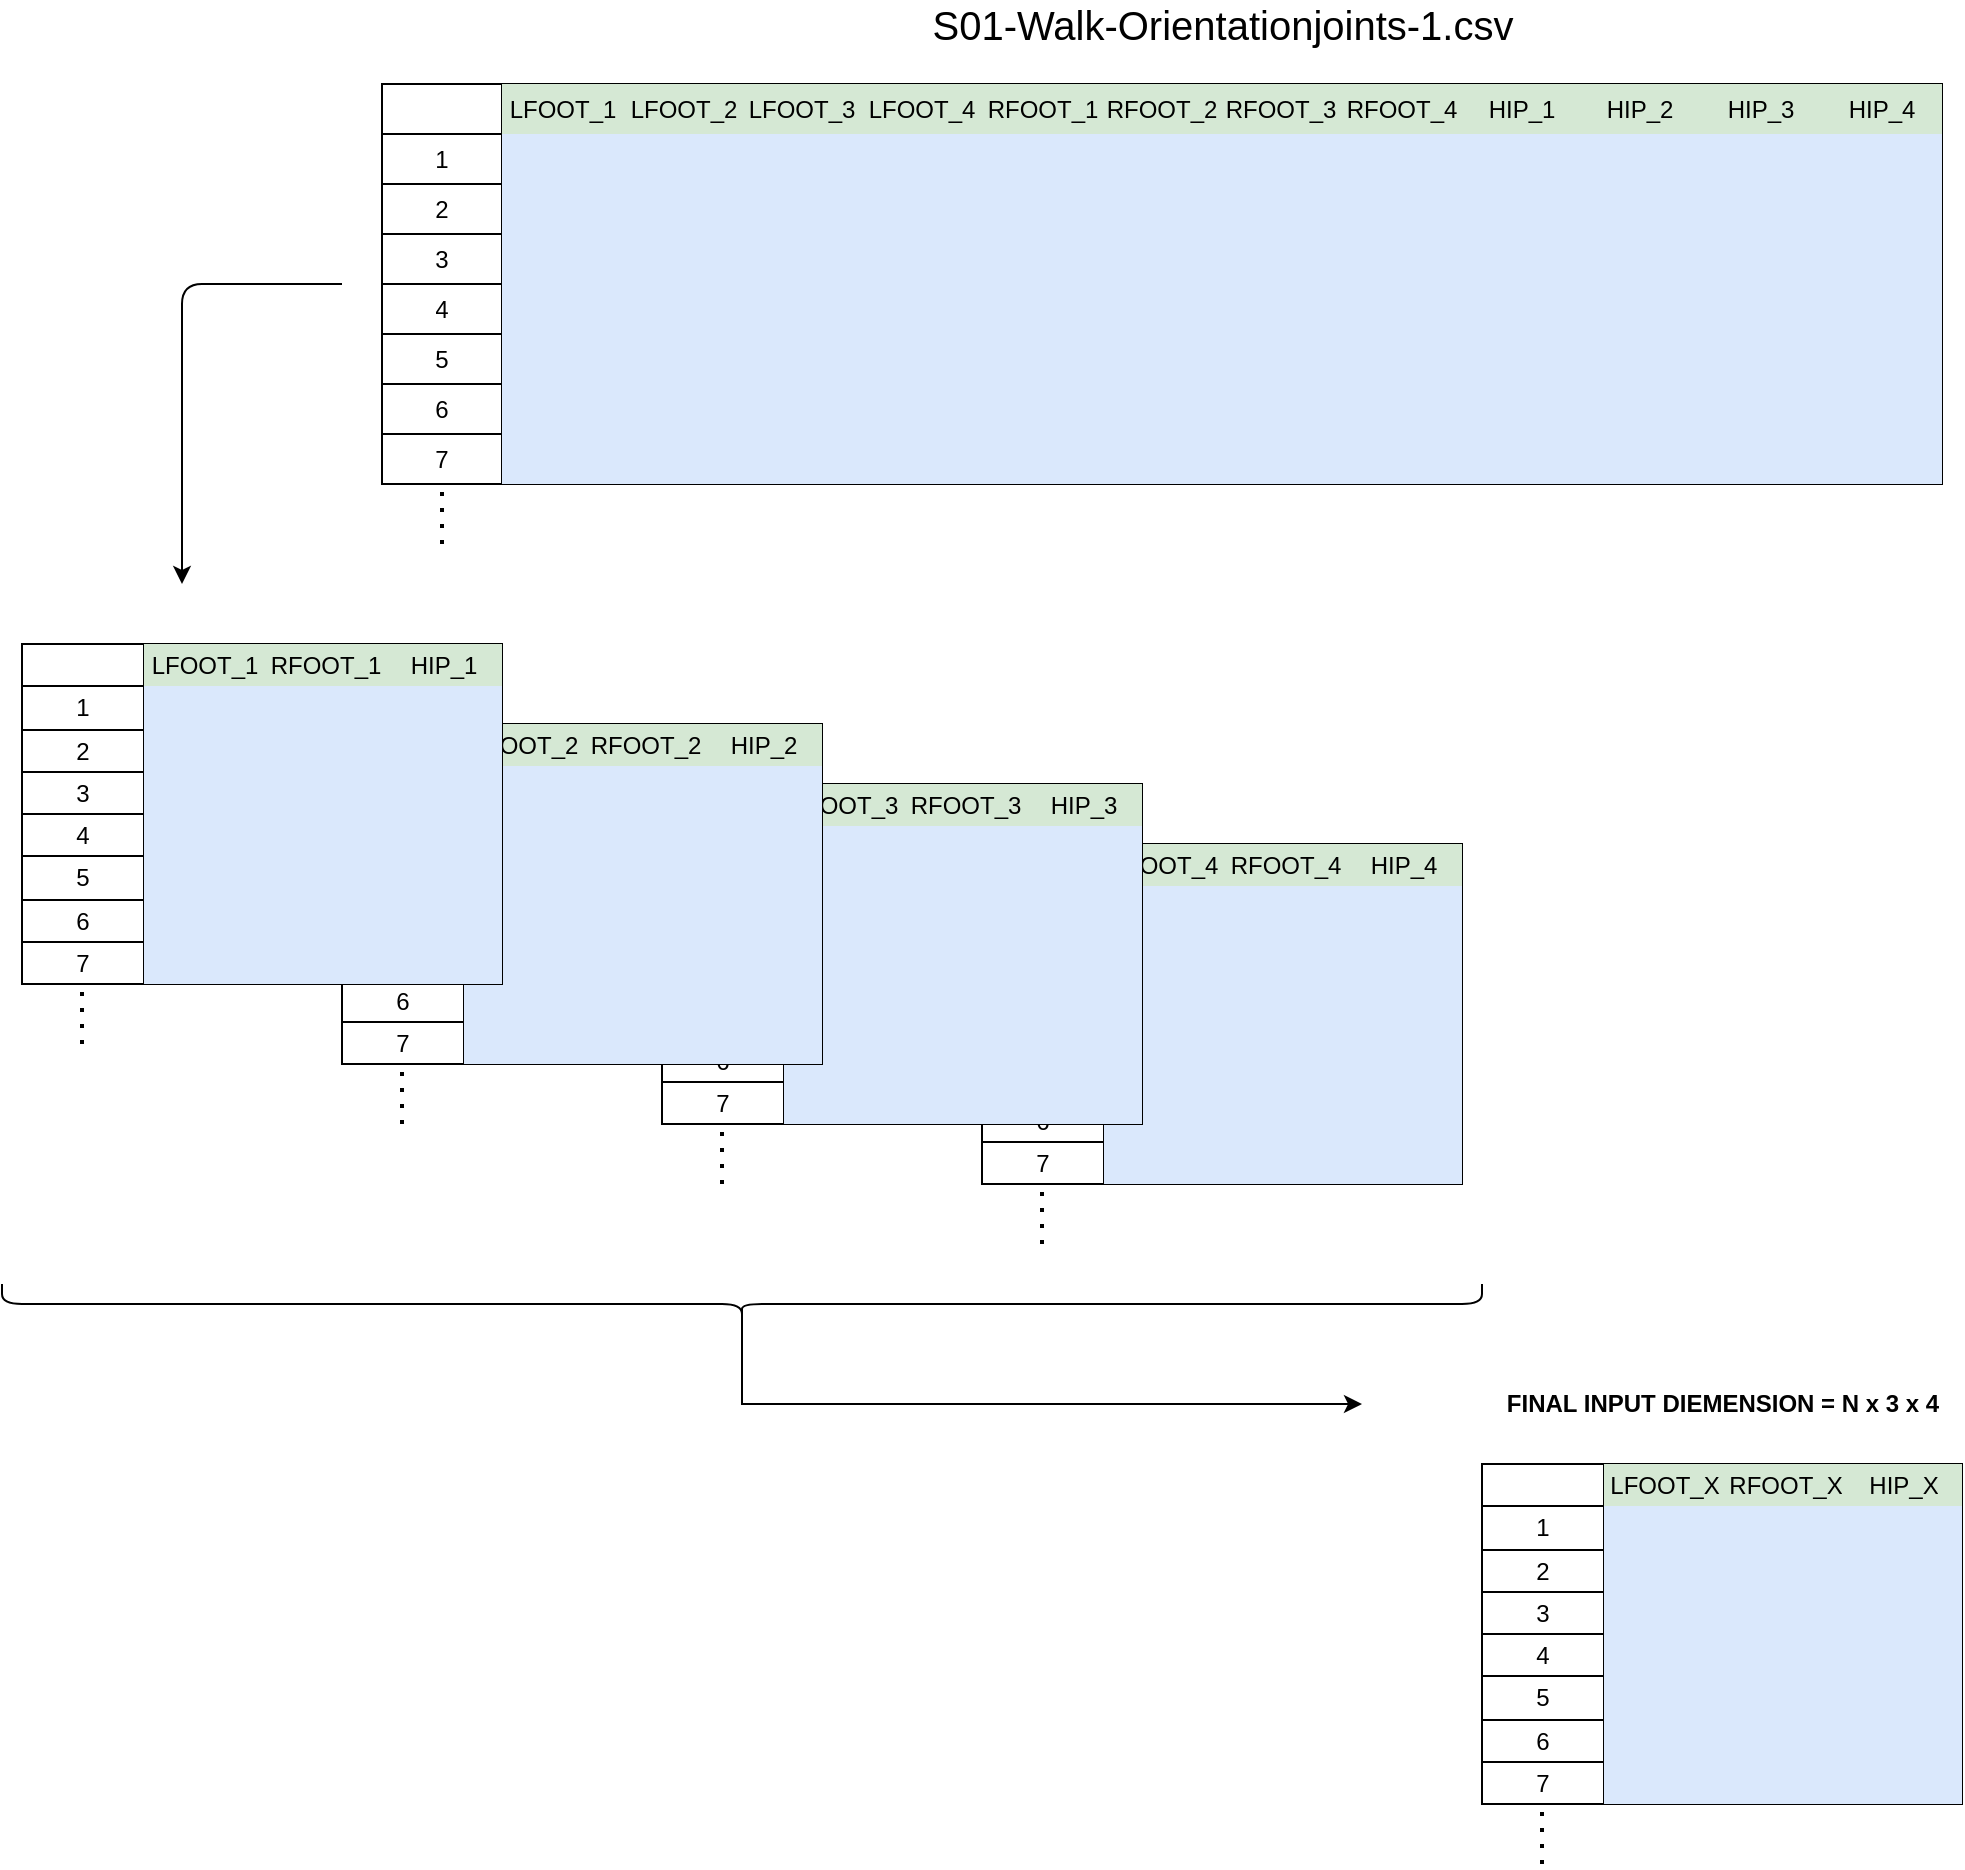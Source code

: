 <mxfile version="14.4.8" type="device"><diagram id="uJuYvN1TUG1xHv-GUPG8" name="Page-1"><mxGraphModel dx="1186" dy="1108" grid="1" gridSize="10" guides="1" tooltips="1" connect="1" arrows="1" fold="1" page="1" pageScale="1" pageWidth="1100" pageHeight="850" math="0" shadow="0"><root><mxCell id="0"/><mxCell id="1" parent="0"/><mxCell id="idG53WZpzAcpsZzhAytH-406" value="" style="shape=table;html=1;whiteSpace=wrap;startSize=0;container=1;collapsible=0;childLayout=tableLayout;" vertex="1" parent="1"><mxGeometry x="520" y="460" width="240" height="170" as="geometry"/></mxCell><mxCell id="idG53WZpzAcpsZzhAytH-407" value="" style="shape=partialRectangle;html=1;whiteSpace=wrap;collapsible=0;dropTarget=0;pointerEvents=0;fillColor=none;top=0;left=0;bottom=0;right=0;points=[[0,0.5],[1,0.5]];portConstraint=eastwest;" vertex="1" parent="idG53WZpzAcpsZzhAytH-406"><mxGeometry width="240" height="21" as="geometry"/></mxCell><mxCell id="idG53WZpzAcpsZzhAytH-408" value="" style="shape=partialRectangle;html=1;whiteSpace=wrap;connectable=0;overflow=hidden;fillColor=none;top=0;left=0;bottom=0;right=0;" vertex="1" parent="idG53WZpzAcpsZzhAytH-407"><mxGeometry width="61" height="21" as="geometry"/></mxCell><mxCell id="idG53WZpzAcpsZzhAytH-409" value="LFOOT_4" style="shape=partialRectangle;html=1;whiteSpace=wrap;connectable=0;overflow=hidden;fillColor=#d5e8d4;top=0;left=0;bottom=0;right=0;strokeColor=#82b366;" vertex="1" parent="idG53WZpzAcpsZzhAytH-407"><mxGeometry x="61" width="61" height="21" as="geometry"/></mxCell><mxCell id="idG53WZpzAcpsZzhAytH-410" value="RFOOT_4" style="shape=partialRectangle;html=1;whiteSpace=wrap;connectable=0;overflow=hidden;fillColor=#d5e8d4;top=0;left=0;bottom=0;right=0;strokeColor=#82b366;" vertex="1" parent="idG53WZpzAcpsZzhAytH-407"><mxGeometry x="122" width="60" height="21" as="geometry"/></mxCell><mxCell id="idG53WZpzAcpsZzhAytH-411" value="HIP_4" style="shape=partialRectangle;html=1;whiteSpace=wrap;connectable=0;overflow=hidden;fillColor=#d5e8d4;top=0;left=0;bottom=0;right=0;strokeColor=#82b366;" vertex="1" parent="idG53WZpzAcpsZzhAytH-407"><mxGeometry x="182" width="58" height="21" as="geometry"/></mxCell><mxCell id="idG53WZpzAcpsZzhAytH-412" value="" style="shape=partialRectangle;html=1;whiteSpace=wrap;collapsible=0;dropTarget=0;pointerEvents=0;fillColor=none;top=0;left=0;bottom=0;right=0;points=[[0,0.5],[1,0.5]];portConstraint=eastwest;" vertex="1" parent="idG53WZpzAcpsZzhAytH-406"><mxGeometry y="21" width="240" height="22" as="geometry"/></mxCell><mxCell id="idG53WZpzAcpsZzhAytH-413" value="1" style="shape=partialRectangle;html=1;whiteSpace=wrap;connectable=0;overflow=hidden;fillColor=none;top=0;left=0;bottom=0;right=0;" vertex="1" parent="idG53WZpzAcpsZzhAytH-412"><mxGeometry width="61" height="22" as="geometry"/></mxCell><mxCell id="idG53WZpzAcpsZzhAytH-414" value="" style="shape=partialRectangle;html=1;whiteSpace=wrap;connectable=0;overflow=hidden;fillColor=#dae8fc;top=0;left=0;bottom=0;right=0;strokeColor=#6c8ebf;" vertex="1" parent="idG53WZpzAcpsZzhAytH-412"><mxGeometry x="61" width="61" height="22" as="geometry"/></mxCell><mxCell id="idG53WZpzAcpsZzhAytH-415" value="" style="shape=partialRectangle;html=1;whiteSpace=wrap;connectable=0;overflow=hidden;fillColor=#dae8fc;top=0;left=0;bottom=0;right=0;strokeColor=#6c8ebf;" vertex="1" parent="idG53WZpzAcpsZzhAytH-412"><mxGeometry x="122" width="60" height="22" as="geometry"/></mxCell><mxCell id="idG53WZpzAcpsZzhAytH-416" style="shape=partialRectangle;html=1;whiteSpace=wrap;connectable=0;overflow=hidden;fillColor=#dae8fc;top=0;left=0;bottom=0;right=0;strokeColor=#6c8ebf;" vertex="1" parent="idG53WZpzAcpsZzhAytH-412"><mxGeometry x="182" width="58" height="22" as="geometry"/></mxCell><mxCell id="idG53WZpzAcpsZzhAytH-417" value="" style="shape=partialRectangle;html=1;whiteSpace=wrap;collapsible=0;dropTarget=0;pointerEvents=0;fillColor=none;top=0;left=0;bottom=0;right=0;points=[[0,0.5],[1,0.5]];portConstraint=eastwest;" vertex="1" parent="idG53WZpzAcpsZzhAytH-406"><mxGeometry y="43" width="240" height="21" as="geometry"/></mxCell><mxCell id="idG53WZpzAcpsZzhAytH-418" value="2" style="shape=partialRectangle;html=1;whiteSpace=wrap;connectable=0;overflow=hidden;fillColor=none;top=0;left=0;bottom=0;right=0;" vertex="1" parent="idG53WZpzAcpsZzhAytH-417"><mxGeometry width="61" height="21" as="geometry"/></mxCell><mxCell id="idG53WZpzAcpsZzhAytH-419" value="" style="shape=partialRectangle;html=1;whiteSpace=wrap;connectable=0;overflow=hidden;fillColor=#dae8fc;top=0;left=0;bottom=0;right=0;strokeColor=#6c8ebf;" vertex="1" parent="idG53WZpzAcpsZzhAytH-417"><mxGeometry x="61" width="61" height="21" as="geometry"/></mxCell><mxCell id="idG53WZpzAcpsZzhAytH-420" value="" style="shape=partialRectangle;html=1;whiteSpace=wrap;connectable=0;overflow=hidden;fillColor=#dae8fc;top=0;left=0;bottom=0;right=0;strokeColor=#6c8ebf;" vertex="1" parent="idG53WZpzAcpsZzhAytH-417"><mxGeometry x="122" width="60" height="21" as="geometry"/></mxCell><mxCell id="idG53WZpzAcpsZzhAytH-421" style="shape=partialRectangle;html=1;whiteSpace=wrap;connectable=0;overflow=hidden;fillColor=#dae8fc;top=0;left=0;bottom=0;right=0;strokeColor=#6c8ebf;" vertex="1" parent="idG53WZpzAcpsZzhAytH-417"><mxGeometry x="182" width="58" height="21" as="geometry"/></mxCell><mxCell id="idG53WZpzAcpsZzhAytH-422" value="" style="shape=partialRectangle;html=1;whiteSpace=wrap;collapsible=0;dropTarget=0;pointerEvents=0;fillColor=none;top=0;left=0;bottom=0;right=0;points=[[0,0.5],[1,0.5]];portConstraint=eastwest;" vertex="1" parent="idG53WZpzAcpsZzhAytH-406"><mxGeometry y="64" width="240" height="21" as="geometry"/></mxCell><mxCell id="idG53WZpzAcpsZzhAytH-423" value="3" style="shape=partialRectangle;html=1;whiteSpace=wrap;connectable=0;overflow=hidden;fillColor=none;top=0;left=0;bottom=0;right=0;" vertex="1" parent="idG53WZpzAcpsZzhAytH-422"><mxGeometry width="61" height="21" as="geometry"/></mxCell><mxCell id="idG53WZpzAcpsZzhAytH-424" value="" style="shape=partialRectangle;html=1;whiteSpace=wrap;connectable=0;overflow=hidden;fillColor=#dae8fc;top=0;left=0;bottom=0;right=0;strokeColor=#6c8ebf;" vertex="1" parent="idG53WZpzAcpsZzhAytH-422"><mxGeometry x="61" width="61" height="21" as="geometry"/></mxCell><mxCell id="idG53WZpzAcpsZzhAytH-425" value="" style="shape=partialRectangle;html=1;whiteSpace=wrap;connectable=0;overflow=hidden;fillColor=#dae8fc;top=0;left=0;bottom=0;right=0;strokeColor=#6c8ebf;" vertex="1" parent="idG53WZpzAcpsZzhAytH-422"><mxGeometry x="122" width="60" height="21" as="geometry"/></mxCell><mxCell id="idG53WZpzAcpsZzhAytH-426" style="shape=partialRectangle;html=1;whiteSpace=wrap;connectable=0;overflow=hidden;fillColor=#dae8fc;top=0;left=0;bottom=0;right=0;strokeColor=#6c8ebf;" vertex="1" parent="idG53WZpzAcpsZzhAytH-422"><mxGeometry x="182" width="58" height="21" as="geometry"/></mxCell><mxCell id="idG53WZpzAcpsZzhAytH-427" value="" style="shape=partialRectangle;html=1;whiteSpace=wrap;collapsible=0;dropTarget=0;pointerEvents=0;fillColor=none;top=0;left=0;bottom=0;right=0;points=[[0,0.5],[1,0.5]];portConstraint=eastwest;" vertex="1" parent="idG53WZpzAcpsZzhAytH-406"><mxGeometry y="85" width="240" height="21" as="geometry"/></mxCell><mxCell id="idG53WZpzAcpsZzhAytH-428" value="4" style="shape=partialRectangle;html=1;whiteSpace=wrap;connectable=0;overflow=hidden;fillColor=none;top=0;left=0;bottom=0;right=0;" vertex="1" parent="idG53WZpzAcpsZzhAytH-427"><mxGeometry width="61" height="21" as="geometry"/></mxCell><mxCell id="idG53WZpzAcpsZzhAytH-429" value="" style="shape=partialRectangle;html=1;whiteSpace=wrap;connectable=0;overflow=hidden;fillColor=#dae8fc;top=0;left=0;bottom=0;right=0;strokeColor=#6c8ebf;" vertex="1" parent="idG53WZpzAcpsZzhAytH-427"><mxGeometry x="61" width="61" height="21" as="geometry"/></mxCell><mxCell id="idG53WZpzAcpsZzhAytH-430" value="" style="shape=partialRectangle;html=1;whiteSpace=wrap;connectable=0;overflow=hidden;fillColor=#dae8fc;top=0;left=0;bottom=0;right=0;strokeColor=#6c8ebf;" vertex="1" parent="idG53WZpzAcpsZzhAytH-427"><mxGeometry x="122" width="60" height="21" as="geometry"/></mxCell><mxCell id="idG53WZpzAcpsZzhAytH-431" style="shape=partialRectangle;html=1;whiteSpace=wrap;connectable=0;overflow=hidden;fillColor=#dae8fc;top=0;left=0;bottom=0;right=0;strokeColor=#6c8ebf;" vertex="1" parent="idG53WZpzAcpsZzhAytH-427"><mxGeometry x="182" width="58" height="21" as="geometry"/></mxCell><mxCell id="idG53WZpzAcpsZzhAytH-432" style="shape=partialRectangle;html=1;whiteSpace=wrap;collapsible=0;dropTarget=0;pointerEvents=0;fillColor=none;top=0;left=0;bottom=0;right=0;points=[[0,0.5],[1,0.5]];portConstraint=eastwest;" vertex="1" parent="idG53WZpzAcpsZzhAytH-406"><mxGeometry y="106" width="240" height="22" as="geometry"/></mxCell><mxCell id="idG53WZpzAcpsZzhAytH-433" value="5" style="shape=partialRectangle;html=1;whiteSpace=wrap;connectable=0;overflow=hidden;fillColor=none;top=0;left=0;bottom=0;right=0;" vertex="1" parent="idG53WZpzAcpsZzhAytH-432"><mxGeometry width="61" height="22" as="geometry"/></mxCell><mxCell id="idG53WZpzAcpsZzhAytH-434" style="shape=partialRectangle;html=1;whiteSpace=wrap;connectable=0;overflow=hidden;fillColor=#dae8fc;top=0;left=0;bottom=0;right=0;strokeColor=#6c8ebf;" vertex="1" parent="idG53WZpzAcpsZzhAytH-432"><mxGeometry x="61" width="61" height="22" as="geometry"/></mxCell><mxCell id="idG53WZpzAcpsZzhAytH-435" style="shape=partialRectangle;html=1;whiteSpace=wrap;connectable=0;overflow=hidden;fillColor=#dae8fc;top=0;left=0;bottom=0;right=0;strokeColor=#6c8ebf;" vertex="1" parent="idG53WZpzAcpsZzhAytH-432"><mxGeometry x="122" width="60" height="22" as="geometry"/></mxCell><mxCell id="idG53WZpzAcpsZzhAytH-436" style="shape=partialRectangle;html=1;whiteSpace=wrap;connectable=0;overflow=hidden;fillColor=#dae8fc;top=0;left=0;bottom=0;right=0;strokeColor=#6c8ebf;" vertex="1" parent="idG53WZpzAcpsZzhAytH-432"><mxGeometry x="182" width="58" height="22" as="geometry"/></mxCell><mxCell id="idG53WZpzAcpsZzhAytH-437" style="shape=partialRectangle;html=1;whiteSpace=wrap;collapsible=0;dropTarget=0;pointerEvents=0;fillColor=none;top=0;left=0;bottom=0;right=0;points=[[0,0.5],[1,0.5]];portConstraint=eastwest;" vertex="1" parent="idG53WZpzAcpsZzhAytH-406"><mxGeometry y="128" width="240" height="21" as="geometry"/></mxCell><mxCell id="idG53WZpzAcpsZzhAytH-438" value="6" style="shape=partialRectangle;html=1;whiteSpace=wrap;connectable=0;overflow=hidden;fillColor=none;top=0;left=0;bottom=0;right=0;" vertex="1" parent="idG53WZpzAcpsZzhAytH-437"><mxGeometry width="61" height="21" as="geometry"/></mxCell><mxCell id="idG53WZpzAcpsZzhAytH-439" style="shape=partialRectangle;html=1;whiteSpace=wrap;connectable=0;overflow=hidden;fillColor=#dae8fc;top=0;left=0;bottom=0;right=0;strokeColor=#6c8ebf;" vertex="1" parent="idG53WZpzAcpsZzhAytH-437"><mxGeometry x="61" width="61" height="21" as="geometry"/></mxCell><mxCell id="idG53WZpzAcpsZzhAytH-440" style="shape=partialRectangle;html=1;whiteSpace=wrap;connectable=0;overflow=hidden;fillColor=#dae8fc;top=0;left=0;bottom=0;right=0;strokeColor=#6c8ebf;" vertex="1" parent="idG53WZpzAcpsZzhAytH-437"><mxGeometry x="122" width="60" height="21" as="geometry"/></mxCell><mxCell id="idG53WZpzAcpsZzhAytH-441" style="shape=partialRectangle;html=1;whiteSpace=wrap;connectable=0;overflow=hidden;fillColor=#dae8fc;top=0;left=0;bottom=0;right=0;strokeColor=#6c8ebf;" vertex="1" parent="idG53WZpzAcpsZzhAytH-437"><mxGeometry x="182" width="58" height="21" as="geometry"/></mxCell><mxCell id="idG53WZpzAcpsZzhAytH-442" style="shape=partialRectangle;html=1;whiteSpace=wrap;collapsible=0;dropTarget=0;pointerEvents=0;fillColor=none;top=0;left=0;bottom=0;right=0;points=[[0,0.5],[1,0.5]];portConstraint=eastwest;" vertex="1" parent="idG53WZpzAcpsZzhAytH-406"><mxGeometry y="149" width="240" height="21" as="geometry"/></mxCell><mxCell id="idG53WZpzAcpsZzhAytH-443" value="7" style="shape=partialRectangle;html=1;whiteSpace=wrap;connectable=0;overflow=hidden;fillColor=none;top=0;left=0;bottom=0;right=0;" vertex="1" parent="idG53WZpzAcpsZzhAytH-442"><mxGeometry width="61" height="21" as="geometry"/></mxCell><mxCell id="idG53WZpzAcpsZzhAytH-444" style="shape=partialRectangle;html=1;whiteSpace=wrap;connectable=0;overflow=hidden;fillColor=#dae8fc;top=0;left=0;bottom=0;right=0;strokeColor=#6c8ebf;" vertex="1" parent="idG53WZpzAcpsZzhAytH-442"><mxGeometry x="61" width="61" height="21" as="geometry"/></mxCell><mxCell id="idG53WZpzAcpsZzhAytH-445" style="shape=partialRectangle;html=1;whiteSpace=wrap;connectable=0;overflow=hidden;fillColor=#dae8fc;top=0;left=0;bottom=0;right=0;strokeColor=#6c8ebf;" vertex="1" parent="idG53WZpzAcpsZzhAytH-442"><mxGeometry x="122" width="60" height="21" as="geometry"/></mxCell><mxCell id="idG53WZpzAcpsZzhAytH-446" style="shape=partialRectangle;html=1;whiteSpace=wrap;connectable=0;overflow=hidden;fillColor=#dae8fc;top=0;left=0;bottom=0;right=0;strokeColor=#6c8ebf;" vertex="1" parent="idG53WZpzAcpsZzhAytH-442"><mxGeometry x="182" width="58" height="21" as="geometry"/></mxCell><mxCell id="idG53WZpzAcpsZzhAytH-365" value="" style="shape=table;html=1;whiteSpace=wrap;startSize=0;container=1;collapsible=0;childLayout=tableLayout;" vertex="1" parent="1"><mxGeometry x="360" y="430" width="240" height="170" as="geometry"/></mxCell><mxCell id="idG53WZpzAcpsZzhAytH-366" value="" style="shape=partialRectangle;html=1;whiteSpace=wrap;collapsible=0;dropTarget=0;pointerEvents=0;fillColor=none;top=0;left=0;bottom=0;right=0;points=[[0,0.5],[1,0.5]];portConstraint=eastwest;" vertex="1" parent="idG53WZpzAcpsZzhAytH-365"><mxGeometry width="240" height="21" as="geometry"/></mxCell><mxCell id="idG53WZpzAcpsZzhAytH-367" value="" style="shape=partialRectangle;html=1;whiteSpace=wrap;connectable=0;overflow=hidden;fillColor=none;top=0;left=0;bottom=0;right=0;" vertex="1" parent="idG53WZpzAcpsZzhAytH-366"><mxGeometry width="61" height="21" as="geometry"/></mxCell><mxCell id="idG53WZpzAcpsZzhAytH-368" value="LFOOT_3" style="shape=partialRectangle;html=1;whiteSpace=wrap;connectable=0;overflow=hidden;fillColor=#d5e8d4;top=0;left=0;bottom=0;right=0;strokeColor=#82b366;" vertex="1" parent="idG53WZpzAcpsZzhAytH-366"><mxGeometry x="61" width="61" height="21" as="geometry"/></mxCell><mxCell id="idG53WZpzAcpsZzhAytH-369" value="RFOOT_3" style="shape=partialRectangle;html=1;whiteSpace=wrap;connectable=0;overflow=hidden;fillColor=#d5e8d4;top=0;left=0;bottom=0;right=0;strokeColor=#82b366;" vertex="1" parent="idG53WZpzAcpsZzhAytH-366"><mxGeometry x="122" width="60" height="21" as="geometry"/></mxCell><mxCell id="idG53WZpzAcpsZzhAytH-370" value="HIP_3" style="shape=partialRectangle;html=1;whiteSpace=wrap;connectable=0;overflow=hidden;fillColor=#d5e8d4;top=0;left=0;bottom=0;right=0;strokeColor=#82b366;" vertex="1" parent="idG53WZpzAcpsZzhAytH-366"><mxGeometry x="182" width="58" height="21" as="geometry"/></mxCell><mxCell id="idG53WZpzAcpsZzhAytH-371" value="" style="shape=partialRectangle;html=1;whiteSpace=wrap;collapsible=0;dropTarget=0;pointerEvents=0;fillColor=none;top=0;left=0;bottom=0;right=0;points=[[0,0.5],[1,0.5]];portConstraint=eastwest;" vertex="1" parent="idG53WZpzAcpsZzhAytH-365"><mxGeometry y="21" width="240" height="22" as="geometry"/></mxCell><mxCell id="idG53WZpzAcpsZzhAytH-372" value="1" style="shape=partialRectangle;html=1;whiteSpace=wrap;connectable=0;overflow=hidden;fillColor=none;top=0;left=0;bottom=0;right=0;" vertex="1" parent="idG53WZpzAcpsZzhAytH-371"><mxGeometry width="61" height="22" as="geometry"/></mxCell><mxCell id="idG53WZpzAcpsZzhAytH-373" value="" style="shape=partialRectangle;html=1;whiteSpace=wrap;connectable=0;overflow=hidden;fillColor=#dae8fc;top=0;left=0;bottom=0;right=0;strokeColor=#6c8ebf;" vertex="1" parent="idG53WZpzAcpsZzhAytH-371"><mxGeometry x="61" width="61" height="22" as="geometry"/></mxCell><mxCell id="idG53WZpzAcpsZzhAytH-374" value="" style="shape=partialRectangle;html=1;whiteSpace=wrap;connectable=0;overflow=hidden;fillColor=#dae8fc;top=0;left=0;bottom=0;right=0;strokeColor=#6c8ebf;" vertex="1" parent="idG53WZpzAcpsZzhAytH-371"><mxGeometry x="122" width="60" height="22" as="geometry"/></mxCell><mxCell id="idG53WZpzAcpsZzhAytH-375" style="shape=partialRectangle;html=1;whiteSpace=wrap;connectable=0;overflow=hidden;fillColor=#dae8fc;top=0;left=0;bottom=0;right=0;strokeColor=#6c8ebf;" vertex="1" parent="idG53WZpzAcpsZzhAytH-371"><mxGeometry x="182" width="58" height="22" as="geometry"/></mxCell><mxCell id="idG53WZpzAcpsZzhAytH-376" value="" style="shape=partialRectangle;html=1;whiteSpace=wrap;collapsible=0;dropTarget=0;pointerEvents=0;fillColor=none;top=0;left=0;bottom=0;right=0;points=[[0,0.5],[1,0.5]];portConstraint=eastwest;" vertex="1" parent="idG53WZpzAcpsZzhAytH-365"><mxGeometry y="43" width="240" height="21" as="geometry"/></mxCell><mxCell id="idG53WZpzAcpsZzhAytH-377" value="2" style="shape=partialRectangle;html=1;whiteSpace=wrap;connectable=0;overflow=hidden;fillColor=none;top=0;left=0;bottom=0;right=0;" vertex="1" parent="idG53WZpzAcpsZzhAytH-376"><mxGeometry width="61" height="21" as="geometry"/></mxCell><mxCell id="idG53WZpzAcpsZzhAytH-378" value="" style="shape=partialRectangle;html=1;whiteSpace=wrap;connectable=0;overflow=hidden;fillColor=#dae8fc;top=0;left=0;bottom=0;right=0;strokeColor=#6c8ebf;" vertex="1" parent="idG53WZpzAcpsZzhAytH-376"><mxGeometry x="61" width="61" height="21" as="geometry"/></mxCell><mxCell id="idG53WZpzAcpsZzhAytH-379" value="" style="shape=partialRectangle;html=1;whiteSpace=wrap;connectable=0;overflow=hidden;fillColor=#dae8fc;top=0;left=0;bottom=0;right=0;strokeColor=#6c8ebf;" vertex="1" parent="idG53WZpzAcpsZzhAytH-376"><mxGeometry x="122" width="60" height="21" as="geometry"/></mxCell><mxCell id="idG53WZpzAcpsZzhAytH-380" style="shape=partialRectangle;html=1;whiteSpace=wrap;connectable=0;overflow=hidden;fillColor=#dae8fc;top=0;left=0;bottom=0;right=0;strokeColor=#6c8ebf;" vertex="1" parent="idG53WZpzAcpsZzhAytH-376"><mxGeometry x="182" width="58" height="21" as="geometry"/></mxCell><mxCell id="idG53WZpzAcpsZzhAytH-381" value="" style="shape=partialRectangle;html=1;whiteSpace=wrap;collapsible=0;dropTarget=0;pointerEvents=0;fillColor=none;top=0;left=0;bottom=0;right=0;points=[[0,0.5],[1,0.5]];portConstraint=eastwest;" vertex="1" parent="idG53WZpzAcpsZzhAytH-365"><mxGeometry y="64" width="240" height="21" as="geometry"/></mxCell><mxCell id="idG53WZpzAcpsZzhAytH-382" value="3" style="shape=partialRectangle;html=1;whiteSpace=wrap;connectable=0;overflow=hidden;fillColor=none;top=0;left=0;bottom=0;right=0;" vertex="1" parent="idG53WZpzAcpsZzhAytH-381"><mxGeometry width="61" height="21" as="geometry"/></mxCell><mxCell id="idG53WZpzAcpsZzhAytH-383" value="" style="shape=partialRectangle;html=1;whiteSpace=wrap;connectable=0;overflow=hidden;fillColor=#dae8fc;top=0;left=0;bottom=0;right=0;strokeColor=#6c8ebf;" vertex="1" parent="idG53WZpzAcpsZzhAytH-381"><mxGeometry x="61" width="61" height="21" as="geometry"/></mxCell><mxCell id="idG53WZpzAcpsZzhAytH-384" value="" style="shape=partialRectangle;html=1;whiteSpace=wrap;connectable=0;overflow=hidden;fillColor=#dae8fc;top=0;left=0;bottom=0;right=0;strokeColor=#6c8ebf;" vertex="1" parent="idG53WZpzAcpsZzhAytH-381"><mxGeometry x="122" width="60" height="21" as="geometry"/></mxCell><mxCell id="idG53WZpzAcpsZzhAytH-385" style="shape=partialRectangle;html=1;whiteSpace=wrap;connectable=0;overflow=hidden;fillColor=#dae8fc;top=0;left=0;bottom=0;right=0;strokeColor=#6c8ebf;" vertex="1" parent="idG53WZpzAcpsZzhAytH-381"><mxGeometry x="182" width="58" height="21" as="geometry"/></mxCell><mxCell id="idG53WZpzAcpsZzhAytH-386" value="" style="shape=partialRectangle;html=1;whiteSpace=wrap;collapsible=0;dropTarget=0;pointerEvents=0;fillColor=none;top=0;left=0;bottom=0;right=0;points=[[0,0.5],[1,0.5]];portConstraint=eastwest;" vertex="1" parent="idG53WZpzAcpsZzhAytH-365"><mxGeometry y="85" width="240" height="21" as="geometry"/></mxCell><mxCell id="idG53WZpzAcpsZzhAytH-387" value="4" style="shape=partialRectangle;html=1;whiteSpace=wrap;connectable=0;overflow=hidden;fillColor=none;top=0;left=0;bottom=0;right=0;" vertex="1" parent="idG53WZpzAcpsZzhAytH-386"><mxGeometry width="61" height="21" as="geometry"/></mxCell><mxCell id="idG53WZpzAcpsZzhAytH-388" value="" style="shape=partialRectangle;html=1;whiteSpace=wrap;connectable=0;overflow=hidden;fillColor=#dae8fc;top=0;left=0;bottom=0;right=0;strokeColor=#6c8ebf;" vertex="1" parent="idG53WZpzAcpsZzhAytH-386"><mxGeometry x="61" width="61" height="21" as="geometry"/></mxCell><mxCell id="idG53WZpzAcpsZzhAytH-389" value="" style="shape=partialRectangle;html=1;whiteSpace=wrap;connectable=0;overflow=hidden;fillColor=#dae8fc;top=0;left=0;bottom=0;right=0;strokeColor=#6c8ebf;" vertex="1" parent="idG53WZpzAcpsZzhAytH-386"><mxGeometry x="122" width="60" height="21" as="geometry"/></mxCell><mxCell id="idG53WZpzAcpsZzhAytH-390" style="shape=partialRectangle;html=1;whiteSpace=wrap;connectable=0;overflow=hidden;fillColor=#dae8fc;top=0;left=0;bottom=0;right=0;strokeColor=#6c8ebf;" vertex="1" parent="idG53WZpzAcpsZzhAytH-386"><mxGeometry x="182" width="58" height="21" as="geometry"/></mxCell><mxCell id="idG53WZpzAcpsZzhAytH-391" style="shape=partialRectangle;html=1;whiteSpace=wrap;collapsible=0;dropTarget=0;pointerEvents=0;fillColor=none;top=0;left=0;bottom=0;right=0;points=[[0,0.5],[1,0.5]];portConstraint=eastwest;" vertex="1" parent="idG53WZpzAcpsZzhAytH-365"><mxGeometry y="106" width="240" height="22" as="geometry"/></mxCell><mxCell id="idG53WZpzAcpsZzhAytH-392" value="5" style="shape=partialRectangle;html=1;whiteSpace=wrap;connectable=0;overflow=hidden;fillColor=none;top=0;left=0;bottom=0;right=0;" vertex="1" parent="idG53WZpzAcpsZzhAytH-391"><mxGeometry width="61" height="22" as="geometry"/></mxCell><mxCell id="idG53WZpzAcpsZzhAytH-393" style="shape=partialRectangle;html=1;whiteSpace=wrap;connectable=0;overflow=hidden;fillColor=#dae8fc;top=0;left=0;bottom=0;right=0;strokeColor=#6c8ebf;" vertex="1" parent="idG53WZpzAcpsZzhAytH-391"><mxGeometry x="61" width="61" height="22" as="geometry"/></mxCell><mxCell id="idG53WZpzAcpsZzhAytH-394" style="shape=partialRectangle;html=1;whiteSpace=wrap;connectable=0;overflow=hidden;fillColor=#dae8fc;top=0;left=0;bottom=0;right=0;strokeColor=#6c8ebf;" vertex="1" parent="idG53WZpzAcpsZzhAytH-391"><mxGeometry x="122" width="60" height="22" as="geometry"/></mxCell><mxCell id="idG53WZpzAcpsZzhAytH-395" style="shape=partialRectangle;html=1;whiteSpace=wrap;connectable=0;overflow=hidden;fillColor=#dae8fc;top=0;left=0;bottom=0;right=0;strokeColor=#6c8ebf;" vertex="1" parent="idG53WZpzAcpsZzhAytH-391"><mxGeometry x="182" width="58" height="22" as="geometry"/></mxCell><mxCell id="idG53WZpzAcpsZzhAytH-396" style="shape=partialRectangle;html=1;whiteSpace=wrap;collapsible=0;dropTarget=0;pointerEvents=0;fillColor=none;top=0;left=0;bottom=0;right=0;points=[[0,0.5],[1,0.5]];portConstraint=eastwest;" vertex="1" parent="idG53WZpzAcpsZzhAytH-365"><mxGeometry y="128" width="240" height="21" as="geometry"/></mxCell><mxCell id="idG53WZpzAcpsZzhAytH-397" value="6" style="shape=partialRectangle;html=1;whiteSpace=wrap;connectable=0;overflow=hidden;fillColor=none;top=0;left=0;bottom=0;right=0;" vertex="1" parent="idG53WZpzAcpsZzhAytH-396"><mxGeometry width="61" height="21" as="geometry"/></mxCell><mxCell id="idG53WZpzAcpsZzhAytH-398" style="shape=partialRectangle;html=1;whiteSpace=wrap;connectable=0;overflow=hidden;fillColor=#dae8fc;top=0;left=0;bottom=0;right=0;strokeColor=#6c8ebf;" vertex="1" parent="idG53WZpzAcpsZzhAytH-396"><mxGeometry x="61" width="61" height="21" as="geometry"/></mxCell><mxCell id="idG53WZpzAcpsZzhAytH-399" style="shape=partialRectangle;html=1;whiteSpace=wrap;connectable=0;overflow=hidden;fillColor=#dae8fc;top=0;left=0;bottom=0;right=0;strokeColor=#6c8ebf;" vertex="1" parent="idG53WZpzAcpsZzhAytH-396"><mxGeometry x="122" width="60" height="21" as="geometry"/></mxCell><mxCell id="idG53WZpzAcpsZzhAytH-400" style="shape=partialRectangle;html=1;whiteSpace=wrap;connectable=0;overflow=hidden;fillColor=#dae8fc;top=0;left=0;bottom=0;right=0;strokeColor=#6c8ebf;" vertex="1" parent="idG53WZpzAcpsZzhAytH-396"><mxGeometry x="182" width="58" height="21" as="geometry"/></mxCell><mxCell id="idG53WZpzAcpsZzhAytH-401" style="shape=partialRectangle;html=1;whiteSpace=wrap;collapsible=0;dropTarget=0;pointerEvents=0;fillColor=none;top=0;left=0;bottom=0;right=0;points=[[0,0.5],[1,0.5]];portConstraint=eastwest;" vertex="1" parent="idG53WZpzAcpsZzhAytH-365"><mxGeometry y="149" width="240" height="21" as="geometry"/></mxCell><mxCell id="idG53WZpzAcpsZzhAytH-402" value="7" style="shape=partialRectangle;html=1;whiteSpace=wrap;connectable=0;overflow=hidden;fillColor=none;top=0;left=0;bottom=0;right=0;" vertex="1" parent="idG53WZpzAcpsZzhAytH-401"><mxGeometry width="61" height="21" as="geometry"/></mxCell><mxCell id="idG53WZpzAcpsZzhAytH-403" style="shape=partialRectangle;html=1;whiteSpace=wrap;connectable=0;overflow=hidden;fillColor=#dae8fc;top=0;left=0;bottom=0;right=0;strokeColor=#6c8ebf;" vertex="1" parent="idG53WZpzAcpsZzhAytH-401"><mxGeometry x="61" width="61" height="21" as="geometry"/></mxCell><mxCell id="idG53WZpzAcpsZzhAytH-404" style="shape=partialRectangle;html=1;whiteSpace=wrap;connectable=0;overflow=hidden;fillColor=#dae8fc;top=0;left=0;bottom=0;right=0;strokeColor=#6c8ebf;" vertex="1" parent="idG53WZpzAcpsZzhAytH-401"><mxGeometry x="122" width="60" height="21" as="geometry"/></mxCell><mxCell id="idG53WZpzAcpsZzhAytH-405" style="shape=partialRectangle;html=1;whiteSpace=wrap;connectable=0;overflow=hidden;fillColor=#dae8fc;top=0;left=0;bottom=0;right=0;strokeColor=#6c8ebf;" vertex="1" parent="idG53WZpzAcpsZzhAytH-401"><mxGeometry x="182" width="58" height="21" as="geometry"/></mxCell><mxCell id="idG53WZpzAcpsZzhAytH-324" value="" style="shape=table;html=1;whiteSpace=wrap;startSize=0;container=1;collapsible=0;childLayout=tableLayout;" vertex="1" parent="1"><mxGeometry x="200" y="400" width="240" height="170" as="geometry"/></mxCell><mxCell id="idG53WZpzAcpsZzhAytH-325" value="" style="shape=partialRectangle;html=1;whiteSpace=wrap;collapsible=0;dropTarget=0;pointerEvents=0;fillColor=none;top=0;left=0;bottom=0;right=0;points=[[0,0.5],[1,0.5]];portConstraint=eastwest;" vertex="1" parent="idG53WZpzAcpsZzhAytH-324"><mxGeometry width="240" height="21" as="geometry"/></mxCell><mxCell id="idG53WZpzAcpsZzhAytH-326" value="" style="shape=partialRectangle;html=1;whiteSpace=wrap;connectable=0;overflow=hidden;fillColor=#dae8fc;top=0;left=0;bottom=0;right=0;strokeColor=#6c8ebf;" vertex="1" parent="idG53WZpzAcpsZzhAytH-325"><mxGeometry width="61" height="21" as="geometry"/></mxCell><mxCell id="idG53WZpzAcpsZzhAytH-327" value="LFOOT_2" style="shape=partialRectangle;html=1;whiteSpace=wrap;connectable=0;overflow=hidden;fillColor=#d5e8d4;top=0;left=0;bottom=0;right=0;strokeColor=#82b366;" vertex="1" parent="idG53WZpzAcpsZzhAytH-325"><mxGeometry x="61" width="61" height="21" as="geometry"/></mxCell><mxCell id="idG53WZpzAcpsZzhAytH-328" value="RFOOT_2" style="shape=partialRectangle;html=1;whiteSpace=wrap;connectable=0;overflow=hidden;fillColor=#d5e8d4;top=0;left=0;bottom=0;right=0;strokeColor=#82b366;" vertex="1" parent="idG53WZpzAcpsZzhAytH-325"><mxGeometry x="122" width="60" height="21" as="geometry"/></mxCell><mxCell id="idG53WZpzAcpsZzhAytH-329" value="HIP_2" style="shape=partialRectangle;html=1;whiteSpace=wrap;connectable=0;overflow=hidden;fillColor=#d5e8d4;top=0;left=0;bottom=0;right=0;strokeColor=#82b366;" vertex="1" parent="idG53WZpzAcpsZzhAytH-325"><mxGeometry x="182" width="58" height="21" as="geometry"/></mxCell><mxCell id="idG53WZpzAcpsZzhAytH-330" value="" style="shape=partialRectangle;html=1;whiteSpace=wrap;collapsible=0;dropTarget=0;pointerEvents=0;fillColor=none;top=0;left=0;bottom=0;right=0;points=[[0,0.5],[1,0.5]];portConstraint=eastwest;" vertex="1" parent="idG53WZpzAcpsZzhAytH-324"><mxGeometry y="21" width="240" height="22" as="geometry"/></mxCell><mxCell id="idG53WZpzAcpsZzhAytH-331" value="1" style="shape=partialRectangle;html=1;whiteSpace=wrap;connectable=0;overflow=hidden;fillColor=#dae8fc;top=0;left=0;bottom=0;right=0;strokeColor=#6c8ebf;" vertex="1" parent="idG53WZpzAcpsZzhAytH-330"><mxGeometry width="61" height="22" as="geometry"/></mxCell><mxCell id="idG53WZpzAcpsZzhAytH-332" value="" style="shape=partialRectangle;html=1;whiteSpace=wrap;connectable=0;overflow=hidden;fillColor=#dae8fc;top=0;left=0;bottom=0;right=0;strokeColor=#6c8ebf;" vertex="1" parent="idG53WZpzAcpsZzhAytH-330"><mxGeometry x="61" width="61" height="22" as="geometry"/></mxCell><mxCell id="idG53WZpzAcpsZzhAytH-333" value="" style="shape=partialRectangle;html=1;whiteSpace=wrap;connectable=0;overflow=hidden;fillColor=#dae8fc;top=0;left=0;bottom=0;right=0;strokeColor=#6c8ebf;" vertex="1" parent="idG53WZpzAcpsZzhAytH-330"><mxGeometry x="122" width="60" height="22" as="geometry"/></mxCell><mxCell id="idG53WZpzAcpsZzhAytH-334" style="shape=partialRectangle;html=1;whiteSpace=wrap;connectable=0;overflow=hidden;fillColor=#dae8fc;top=0;left=0;bottom=0;right=0;strokeColor=#6c8ebf;" vertex="1" parent="idG53WZpzAcpsZzhAytH-330"><mxGeometry x="182" width="58" height="22" as="geometry"/></mxCell><mxCell id="idG53WZpzAcpsZzhAytH-335" value="" style="shape=partialRectangle;html=1;whiteSpace=wrap;collapsible=0;dropTarget=0;pointerEvents=0;fillColor=none;top=0;left=0;bottom=0;right=0;points=[[0,0.5],[1,0.5]];portConstraint=eastwest;" vertex="1" parent="idG53WZpzAcpsZzhAytH-324"><mxGeometry y="43" width="240" height="21" as="geometry"/></mxCell><mxCell id="idG53WZpzAcpsZzhAytH-336" value="2" style="shape=partialRectangle;html=1;whiteSpace=wrap;connectable=0;overflow=hidden;fillColor=#dae8fc;top=0;left=0;bottom=0;right=0;strokeColor=#6c8ebf;" vertex="1" parent="idG53WZpzAcpsZzhAytH-335"><mxGeometry width="61" height="21" as="geometry"/></mxCell><mxCell id="idG53WZpzAcpsZzhAytH-337" value="" style="shape=partialRectangle;html=1;whiteSpace=wrap;connectable=0;overflow=hidden;fillColor=#dae8fc;top=0;left=0;bottom=0;right=0;strokeColor=#6c8ebf;" vertex="1" parent="idG53WZpzAcpsZzhAytH-335"><mxGeometry x="61" width="61" height="21" as="geometry"/></mxCell><mxCell id="idG53WZpzAcpsZzhAytH-338" value="" style="shape=partialRectangle;html=1;whiteSpace=wrap;connectable=0;overflow=hidden;fillColor=#dae8fc;top=0;left=0;bottom=0;right=0;strokeColor=#6c8ebf;" vertex="1" parent="idG53WZpzAcpsZzhAytH-335"><mxGeometry x="122" width="60" height="21" as="geometry"/></mxCell><mxCell id="idG53WZpzAcpsZzhAytH-339" style="shape=partialRectangle;html=1;whiteSpace=wrap;connectable=0;overflow=hidden;fillColor=#dae8fc;top=0;left=0;bottom=0;right=0;strokeColor=#6c8ebf;" vertex="1" parent="idG53WZpzAcpsZzhAytH-335"><mxGeometry x="182" width="58" height="21" as="geometry"/></mxCell><mxCell id="idG53WZpzAcpsZzhAytH-340" value="" style="shape=partialRectangle;html=1;whiteSpace=wrap;collapsible=0;dropTarget=0;pointerEvents=0;fillColor=none;top=0;left=0;bottom=0;right=0;points=[[0,0.5],[1,0.5]];portConstraint=eastwest;" vertex="1" parent="idG53WZpzAcpsZzhAytH-324"><mxGeometry y="64" width="240" height="21" as="geometry"/></mxCell><mxCell id="idG53WZpzAcpsZzhAytH-341" value="3" style="shape=partialRectangle;html=1;whiteSpace=wrap;connectable=0;overflow=hidden;fillColor=#dae8fc;top=0;left=0;bottom=0;right=0;strokeColor=#6c8ebf;" vertex="1" parent="idG53WZpzAcpsZzhAytH-340"><mxGeometry width="61" height="21" as="geometry"/></mxCell><mxCell id="idG53WZpzAcpsZzhAytH-342" value="" style="shape=partialRectangle;html=1;whiteSpace=wrap;connectable=0;overflow=hidden;fillColor=#dae8fc;top=0;left=0;bottom=0;right=0;strokeColor=#6c8ebf;" vertex="1" parent="idG53WZpzAcpsZzhAytH-340"><mxGeometry x="61" width="61" height="21" as="geometry"/></mxCell><mxCell id="idG53WZpzAcpsZzhAytH-343" value="" style="shape=partialRectangle;html=1;whiteSpace=wrap;connectable=0;overflow=hidden;fillColor=#dae8fc;top=0;left=0;bottom=0;right=0;strokeColor=#6c8ebf;" vertex="1" parent="idG53WZpzAcpsZzhAytH-340"><mxGeometry x="122" width="60" height="21" as="geometry"/></mxCell><mxCell id="idG53WZpzAcpsZzhAytH-344" style="shape=partialRectangle;html=1;whiteSpace=wrap;connectable=0;overflow=hidden;fillColor=#dae8fc;top=0;left=0;bottom=0;right=0;strokeColor=#6c8ebf;" vertex="1" parent="idG53WZpzAcpsZzhAytH-340"><mxGeometry x="182" width="58" height="21" as="geometry"/></mxCell><mxCell id="idG53WZpzAcpsZzhAytH-345" value="" style="shape=partialRectangle;html=1;whiteSpace=wrap;collapsible=0;dropTarget=0;pointerEvents=0;fillColor=none;top=0;left=0;bottom=0;right=0;points=[[0,0.5],[1,0.5]];portConstraint=eastwest;" vertex="1" parent="idG53WZpzAcpsZzhAytH-324"><mxGeometry y="85" width="240" height="21" as="geometry"/></mxCell><mxCell id="idG53WZpzAcpsZzhAytH-346" value="4" style="shape=partialRectangle;html=1;whiteSpace=wrap;connectable=0;overflow=hidden;fillColor=#dae8fc;top=0;left=0;bottom=0;right=0;strokeColor=#6c8ebf;" vertex="1" parent="idG53WZpzAcpsZzhAytH-345"><mxGeometry width="61" height="21" as="geometry"/></mxCell><mxCell id="idG53WZpzAcpsZzhAytH-347" value="" style="shape=partialRectangle;html=1;whiteSpace=wrap;connectable=0;overflow=hidden;fillColor=#dae8fc;top=0;left=0;bottom=0;right=0;strokeColor=#6c8ebf;" vertex="1" parent="idG53WZpzAcpsZzhAytH-345"><mxGeometry x="61" width="61" height="21" as="geometry"/></mxCell><mxCell id="idG53WZpzAcpsZzhAytH-348" value="" style="shape=partialRectangle;html=1;whiteSpace=wrap;connectable=0;overflow=hidden;fillColor=#dae8fc;top=0;left=0;bottom=0;right=0;strokeColor=#6c8ebf;" vertex="1" parent="idG53WZpzAcpsZzhAytH-345"><mxGeometry x="122" width="60" height="21" as="geometry"/></mxCell><mxCell id="idG53WZpzAcpsZzhAytH-349" style="shape=partialRectangle;html=1;whiteSpace=wrap;connectable=0;overflow=hidden;fillColor=#dae8fc;top=0;left=0;bottom=0;right=0;strokeColor=#6c8ebf;" vertex="1" parent="idG53WZpzAcpsZzhAytH-345"><mxGeometry x="182" width="58" height="21" as="geometry"/></mxCell><mxCell id="idG53WZpzAcpsZzhAytH-350" style="shape=partialRectangle;html=1;whiteSpace=wrap;collapsible=0;dropTarget=0;pointerEvents=0;fillColor=none;top=0;left=0;bottom=0;right=0;points=[[0,0.5],[1,0.5]];portConstraint=eastwest;" vertex="1" parent="idG53WZpzAcpsZzhAytH-324"><mxGeometry y="106" width="240" height="22" as="geometry"/></mxCell><mxCell id="idG53WZpzAcpsZzhAytH-351" value="5" style="shape=partialRectangle;html=1;whiteSpace=wrap;connectable=0;overflow=hidden;fillColor=#dae8fc;top=0;left=0;bottom=0;right=0;strokeColor=#6c8ebf;" vertex="1" parent="idG53WZpzAcpsZzhAytH-350"><mxGeometry width="61" height="22" as="geometry"/></mxCell><mxCell id="idG53WZpzAcpsZzhAytH-352" style="shape=partialRectangle;html=1;whiteSpace=wrap;connectable=0;overflow=hidden;fillColor=#dae8fc;top=0;left=0;bottom=0;right=0;strokeColor=#6c8ebf;" vertex="1" parent="idG53WZpzAcpsZzhAytH-350"><mxGeometry x="61" width="61" height="22" as="geometry"/></mxCell><mxCell id="idG53WZpzAcpsZzhAytH-353" style="shape=partialRectangle;html=1;whiteSpace=wrap;connectable=0;overflow=hidden;fillColor=#dae8fc;top=0;left=0;bottom=0;right=0;strokeColor=#6c8ebf;" vertex="1" parent="idG53WZpzAcpsZzhAytH-350"><mxGeometry x="122" width="60" height="22" as="geometry"/></mxCell><mxCell id="idG53WZpzAcpsZzhAytH-354" style="shape=partialRectangle;html=1;whiteSpace=wrap;connectable=0;overflow=hidden;fillColor=#dae8fc;top=0;left=0;bottom=0;right=0;strokeColor=#6c8ebf;" vertex="1" parent="idG53WZpzAcpsZzhAytH-350"><mxGeometry x="182" width="58" height="22" as="geometry"/></mxCell><mxCell id="idG53WZpzAcpsZzhAytH-355" style="shape=partialRectangle;html=1;whiteSpace=wrap;collapsible=0;dropTarget=0;pointerEvents=0;fillColor=none;top=0;left=0;bottom=0;right=0;points=[[0,0.5],[1,0.5]];portConstraint=eastwest;" vertex="1" parent="idG53WZpzAcpsZzhAytH-324"><mxGeometry y="128" width="240" height="21" as="geometry"/></mxCell><mxCell id="idG53WZpzAcpsZzhAytH-356" value="6" style="shape=partialRectangle;html=1;whiteSpace=wrap;connectable=0;overflow=hidden;fillColor=none;top=0;left=0;bottom=0;right=0;" vertex="1" parent="idG53WZpzAcpsZzhAytH-355"><mxGeometry width="61" height="21" as="geometry"/></mxCell><mxCell id="idG53WZpzAcpsZzhAytH-357" style="shape=partialRectangle;html=1;whiteSpace=wrap;connectable=0;overflow=hidden;fillColor=#dae8fc;top=0;left=0;bottom=0;right=0;strokeColor=#6c8ebf;" vertex="1" parent="idG53WZpzAcpsZzhAytH-355"><mxGeometry x="61" width="61" height="21" as="geometry"/></mxCell><mxCell id="idG53WZpzAcpsZzhAytH-358" style="shape=partialRectangle;html=1;whiteSpace=wrap;connectable=0;overflow=hidden;fillColor=#dae8fc;top=0;left=0;bottom=0;right=0;strokeColor=#6c8ebf;" vertex="1" parent="idG53WZpzAcpsZzhAytH-355"><mxGeometry x="122" width="60" height="21" as="geometry"/></mxCell><mxCell id="idG53WZpzAcpsZzhAytH-359" style="shape=partialRectangle;html=1;whiteSpace=wrap;connectable=0;overflow=hidden;fillColor=#dae8fc;top=0;left=0;bottom=0;right=0;strokeColor=#6c8ebf;" vertex="1" parent="idG53WZpzAcpsZzhAytH-355"><mxGeometry x="182" width="58" height="21" as="geometry"/></mxCell><mxCell id="idG53WZpzAcpsZzhAytH-360" style="shape=partialRectangle;html=1;whiteSpace=wrap;collapsible=0;dropTarget=0;pointerEvents=0;fillColor=none;top=0;left=0;bottom=0;right=0;points=[[0,0.5],[1,0.5]];portConstraint=eastwest;" vertex="1" parent="idG53WZpzAcpsZzhAytH-324"><mxGeometry y="149" width="240" height="21" as="geometry"/></mxCell><mxCell id="idG53WZpzAcpsZzhAytH-361" value="7" style="shape=partialRectangle;html=1;whiteSpace=wrap;connectable=0;overflow=hidden;fillColor=none;top=0;left=0;bottom=0;right=0;" vertex="1" parent="idG53WZpzAcpsZzhAytH-360"><mxGeometry width="61" height="21" as="geometry"/></mxCell><mxCell id="idG53WZpzAcpsZzhAytH-362" style="shape=partialRectangle;html=1;whiteSpace=wrap;connectable=0;overflow=hidden;fillColor=#dae8fc;top=0;left=0;bottom=0;right=0;strokeColor=#6c8ebf;" vertex="1" parent="idG53WZpzAcpsZzhAytH-360"><mxGeometry x="61" width="61" height="21" as="geometry"/></mxCell><mxCell id="idG53WZpzAcpsZzhAytH-363" style="shape=partialRectangle;html=1;whiteSpace=wrap;connectable=0;overflow=hidden;fillColor=#dae8fc;top=0;left=0;bottom=0;right=0;strokeColor=#6c8ebf;" vertex="1" parent="idG53WZpzAcpsZzhAytH-360"><mxGeometry x="122" width="60" height="21" as="geometry"/></mxCell><mxCell id="idG53WZpzAcpsZzhAytH-364" style="shape=partialRectangle;html=1;whiteSpace=wrap;connectable=0;overflow=hidden;fillColor=#dae8fc;top=0;left=0;bottom=0;right=0;strokeColor=#6c8ebf;" vertex="1" parent="idG53WZpzAcpsZzhAytH-360"><mxGeometry x="182" width="58" height="21" as="geometry"/></mxCell><mxCell id="Zb-bDoK5As5SKO39dUuK-230" value="" style="shape=table;html=1;whiteSpace=wrap;startSize=0;container=1;collapsible=0;childLayout=tableLayout;" parent="1" vertex="1"><mxGeometry x="220" y="80" width="780" height="200" as="geometry"/></mxCell><mxCell id="Zb-bDoK5As5SKO39dUuK-231" value="" style="shape=partialRectangle;html=1;whiteSpace=wrap;collapsible=0;dropTarget=0;pointerEvents=0;fillColor=none;top=0;left=0;bottom=0;right=0;points=[[0,0.5],[1,0.5]];portConstraint=eastwest;" parent="Zb-bDoK5As5SKO39dUuK-230" vertex="1"><mxGeometry width="780" height="25" as="geometry"/></mxCell><mxCell id="Zb-bDoK5As5SKO39dUuK-232" value="" style="shape=partialRectangle;html=1;whiteSpace=wrap;connectable=0;overflow=hidden;fillColor=none;top=0;left=0;bottom=0;right=0;" parent="Zb-bDoK5As5SKO39dUuK-231" vertex="1"><mxGeometry width="60" height="25" as="geometry"/></mxCell><mxCell id="Zb-bDoK5As5SKO39dUuK-239" value="LFOOT_1" style="shape=partialRectangle;html=1;whiteSpace=wrap;connectable=0;overflow=hidden;fillColor=#d5e8d4;top=0;left=0;bottom=0;right=0;strokeColor=#82b366;" parent="Zb-bDoK5As5SKO39dUuK-231" vertex="1"><mxGeometry x="60" width="61" height="25" as="geometry"/></mxCell><mxCell id="Zb-bDoK5As5SKO39dUuK-240" value="LFOOT_2" style="shape=partialRectangle;html=1;whiteSpace=wrap;connectable=0;overflow=hidden;fillColor=#d5e8d4;top=0;left=0;bottom=0;right=0;strokeColor=#82b366;" parent="Zb-bDoK5As5SKO39dUuK-231" vertex="1"><mxGeometry x="121" width="60" height="25" as="geometry"/></mxCell><mxCell id="Zb-bDoK5As5SKO39dUuK-241" value="LFOOT_3" style="shape=partialRectangle;html=1;whiteSpace=wrap;connectable=0;overflow=hidden;fillColor=#d5e8d4;top=0;left=0;bottom=0;right=0;strokeColor=#82b366;" parent="Zb-bDoK5As5SKO39dUuK-231" vertex="1"><mxGeometry x="181" width="58" height="25" as="geometry"/></mxCell><mxCell id="Zb-bDoK5As5SKO39dUuK-242" value="LFOOT_4" style="shape=partialRectangle;html=1;whiteSpace=wrap;connectable=0;overflow=hidden;fillColor=#d5e8d4;top=0;left=0;bottom=0;right=0;strokeColor=#82b366;" parent="Zb-bDoK5As5SKO39dUuK-231" vertex="1"><mxGeometry x="239" width="62" height="25" as="geometry"/></mxCell><mxCell id="Zb-bDoK5As5SKO39dUuK-243" value="RFOOT_1" style="shape=partialRectangle;html=1;whiteSpace=wrap;connectable=0;overflow=hidden;fillColor=#d5e8d4;top=0;left=0;bottom=0;right=0;strokeColor=#82b366;" parent="Zb-bDoK5As5SKO39dUuK-231" vertex="1"><mxGeometry x="301" width="59" height="25" as="geometry"/></mxCell><mxCell id="Zb-bDoK5As5SKO39dUuK-244" value="RFOOT_2" style="shape=partialRectangle;html=1;whiteSpace=wrap;connectable=0;overflow=hidden;fillColor=#d5e8d4;top=0;left=0;bottom=0;right=0;strokeColor=#82b366;" parent="Zb-bDoK5As5SKO39dUuK-231" vertex="1"><mxGeometry x="360" width="60" height="25" as="geometry"/></mxCell><mxCell id="Zb-bDoK5As5SKO39dUuK-245" value="&lt;div&gt;RFOOT_3&lt;/div&gt;" style="shape=partialRectangle;html=1;whiteSpace=wrap;connectable=0;overflow=hidden;fillColor=#d5e8d4;top=0;left=0;bottom=0;right=0;strokeColor=#82b366;" parent="Zb-bDoK5As5SKO39dUuK-231" vertex="1"><mxGeometry x="420" width="59" height="25" as="geometry"/></mxCell><mxCell id="Zb-bDoK5As5SKO39dUuK-246" value="RFOOT_4" style="shape=partialRectangle;html=1;whiteSpace=wrap;connectable=0;overflow=hidden;fillColor=#d5e8d4;top=0;left=0;bottom=0;right=0;strokeColor=#82b366;" parent="Zb-bDoK5As5SKO39dUuK-231" vertex="1"><mxGeometry x="479" width="62" height="25" as="geometry"/></mxCell><mxCell id="idG53WZpzAcpsZzhAytH-22" value="HIP_1" style="shape=partialRectangle;html=1;whiteSpace=wrap;connectable=0;overflow=hidden;fillColor=#d5e8d4;top=0;left=0;bottom=0;right=0;strokeColor=#82b366;" vertex="1" parent="Zb-bDoK5As5SKO39dUuK-231"><mxGeometry x="541" width="58" height="25" as="geometry"/></mxCell><mxCell id="idG53WZpzAcpsZzhAytH-27" value="HIP_2" style="shape=partialRectangle;html=1;whiteSpace=wrap;connectable=0;overflow=hidden;fillColor=#d5e8d4;top=0;left=0;bottom=0;right=0;strokeColor=#82b366;" vertex="1" parent="Zb-bDoK5As5SKO39dUuK-231"><mxGeometry x="599" width="60" height="25" as="geometry"/></mxCell><mxCell id="idG53WZpzAcpsZzhAytH-32" value="HIP_3" style="shape=partialRectangle;html=1;whiteSpace=wrap;connectable=0;overflow=hidden;fillColor=#d5e8d4;top=0;left=0;bottom=0;right=0;strokeColor=#82b366;" vertex="1" parent="Zb-bDoK5As5SKO39dUuK-231"><mxGeometry x="659" width="61" height="25" as="geometry"/></mxCell><mxCell id="idG53WZpzAcpsZzhAytH-37" value="HIP_4" style="shape=partialRectangle;html=1;whiteSpace=wrap;connectable=0;overflow=hidden;fillColor=#d5e8d4;top=0;left=0;bottom=0;right=0;strokeColor=#82b366;" vertex="1" parent="Zb-bDoK5As5SKO39dUuK-231"><mxGeometry x="720" width="60" height="25" as="geometry"/></mxCell><mxCell id="Zb-bDoK5As5SKO39dUuK-295" value="" style="shape=partialRectangle;html=1;whiteSpace=wrap;collapsible=0;dropTarget=0;pointerEvents=0;fillColor=none;top=0;left=0;bottom=0;right=0;points=[[0,0.5],[1,0.5]];portConstraint=eastwest;" parent="Zb-bDoK5As5SKO39dUuK-230" vertex="1"><mxGeometry y="25" width="780" height="25" as="geometry"/></mxCell><mxCell id="Zb-bDoK5As5SKO39dUuK-296" value="1" style="shape=partialRectangle;html=1;whiteSpace=wrap;connectable=0;overflow=hidden;fillColor=none;top=0;left=0;bottom=0;right=0;" parent="Zb-bDoK5As5SKO39dUuK-295" vertex="1"><mxGeometry width="60" height="25" as="geometry"/></mxCell><mxCell id="Zb-bDoK5As5SKO39dUuK-303" value="" style="shape=partialRectangle;html=1;whiteSpace=wrap;connectable=0;overflow=hidden;fillColor=#dae8fc;top=0;left=0;bottom=0;right=0;strokeColor=#6c8ebf;" parent="Zb-bDoK5As5SKO39dUuK-295" vertex="1"><mxGeometry x="60" width="61" height="25" as="geometry"/></mxCell><mxCell id="Zb-bDoK5As5SKO39dUuK-304" value="" style="shape=partialRectangle;html=1;whiteSpace=wrap;connectable=0;overflow=hidden;fillColor=#dae8fc;top=0;left=0;bottom=0;right=0;strokeColor=#6c8ebf;" parent="Zb-bDoK5As5SKO39dUuK-295" vertex="1"><mxGeometry x="121" width="60" height="25" as="geometry"/></mxCell><mxCell id="Zb-bDoK5As5SKO39dUuK-305" value="" style="shape=partialRectangle;html=1;whiteSpace=wrap;connectable=0;overflow=hidden;fillColor=#dae8fc;top=0;left=0;bottom=0;right=0;strokeColor=#6c8ebf;" parent="Zb-bDoK5As5SKO39dUuK-295" vertex="1"><mxGeometry x="181" width="58" height="25" as="geometry"/></mxCell><mxCell id="Zb-bDoK5As5SKO39dUuK-306" value="" style="shape=partialRectangle;html=1;whiteSpace=wrap;connectable=0;overflow=hidden;fillColor=#dae8fc;top=0;left=0;bottom=0;right=0;strokeColor=#6c8ebf;" parent="Zb-bDoK5As5SKO39dUuK-295" vertex="1"><mxGeometry x="239" width="62" height="25" as="geometry"/></mxCell><mxCell id="Zb-bDoK5As5SKO39dUuK-307" value="" style="shape=partialRectangle;html=1;whiteSpace=wrap;connectable=0;overflow=hidden;fillColor=#dae8fc;top=0;left=0;bottom=0;right=0;strokeColor=#6c8ebf;" parent="Zb-bDoK5As5SKO39dUuK-295" vertex="1"><mxGeometry x="301" width="59" height="25" as="geometry"/></mxCell><mxCell id="Zb-bDoK5As5SKO39dUuK-308" value="" style="shape=partialRectangle;html=1;whiteSpace=wrap;connectable=0;overflow=hidden;fillColor=#dae8fc;top=0;left=0;bottom=0;right=0;strokeColor=#6c8ebf;" parent="Zb-bDoK5As5SKO39dUuK-295" vertex="1"><mxGeometry x="360" width="60" height="25" as="geometry"/></mxCell><mxCell id="Zb-bDoK5As5SKO39dUuK-309" value="" style="shape=partialRectangle;html=1;whiteSpace=wrap;connectable=0;overflow=hidden;fillColor=#dae8fc;top=0;left=0;bottom=0;right=0;strokeColor=#6c8ebf;" parent="Zb-bDoK5As5SKO39dUuK-295" vertex="1"><mxGeometry x="420" width="59" height="25" as="geometry"/></mxCell><mxCell id="Zb-bDoK5As5SKO39dUuK-310" value="" style="shape=partialRectangle;html=1;whiteSpace=wrap;connectable=0;overflow=hidden;fillColor=#dae8fc;top=0;left=0;bottom=0;right=0;strokeColor=#6c8ebf;" parent="Zb-bDoK5As5SKO39dUuK-295" vertex="1"><mxGeometry x="479" width="62" height="25" as="geometry"/></mxCell><mxCell id="idG53WZpzAcpsZzhAytH-23" style="shape=partialRectangle;html=1;whiteSpace=wrap;connectable=0;overflow=hidden;fillColor=#dae8fc;top=0;left=0;bottom=0;right=0;strokeColor=#6c8ebf;" vertex="1" parent="Zb-bDoK5As5SKO39dUuK-295"><mxGeometry x="541" width="58" height="25" as="geometry"/></mxCell><mxCell id="idG53WZpzAcpsZzhAytH-28" style="shape=partialRectangle;html=1;whiteSpace=wrap;connectable=0;overflow=hidden;fillColor=#dae8fc;top=0;left=0;bottom=0;right=0;strokeColor=#6c8ebf;" vertex="1" parent="Zb-bDoK5As5SKO39dUuK-295"><mxGeometry x="599" width="60" height="25" as="geometry"/></mxCell><mxCell id="idG53WZpzAcpsZzhAytH-33" style="shape=partialRectangle;html=1;whiteSpace=wrap;connectable=0;overflow=hidden;fillColor=#dae8fc;top=0;left=0;bottom=0;right=0;strokeColor=#6c8ebf;" vertex="1" parent="Zb-bDoK5As5SKO39dUuK-295"><mxGeometry x="659" width="61" height="25" as="geometry"/></mxCell><mxCell id="idG53WZpzAcpsZzhAytH-38" style="shape=partialRectangle;html=1;whiteSpace=wrap;connectable=0;overflow=hidden;fillColor=#dae8fc;top=0;left=0;bottom=0;right=0;strokeColor=#6c8ebf;" vertex="1" parent="Zb-bDoK5As5SKO39dUuK-295"><mxGeometry x="720" width="60" height="25" as="geometry"/></mxCell><mxCell id="Zb-bDoK5As5SKO39dUuK-279" value="" style="shape=partialRectangle;html=1;whiteSpace=wrap;collapsible=0;dropTarget=0;pointerEvents=0;fillColor=none;top=0;left=0;bottom=0;right=0;points=[[0,0.5],[1,0.5]];portConstraint=eastwest;" parent="Zb-bDoK5As5SKO39dUuK-230" vertex="1"><mxGeometry y="50" width="780" height="25" as="geometry"/></mxCell><mxCell id="Zb-bDoK5As5SKO39dUuK-280" value="2" style="shape=partialRectangle;html=1;whiteSpace=wrap;connectable=0;overflow=hidden;fillColor=none;top=0;left=0;bottom=0;right=0;" parent="Zb-bDoK5As5SKO39dUuK-279" vertex="1"><mxGeometry width="60" height="25" as="geometry"/></mxCell><mxCell id="Zb-bDoK5As5SKO39dUuK-287" value="" style="shape=partialRectangle;html=1;whiteSpace=wrap;connectable=0;overflow=hidden;fillColor=#dae8fc;top=0;left=0;bottom=0;right=0;strokeColor=#6c8ebf;" parent="Zb-bDoK5As5SKO39dUuK-279" vertex="1"><mxGeometry x="60" width="61" height="25" as="geometry"/></mxCell><mxCell id="Zb-bDoK5As5SKO39dUuK-288" value="" style="shape=partialRectangle;html=1;whiteSpace=wrap;connectable=0;overflow=hidden;fillColor=#dae8fc;top=0;left=0;bottom=0;right=0;strokeColor=#6c8ebf;" parent="Zb-bDoK5As5SKO39dUuK-279" vertex="1"><mxGeometry x="121" width="60" height="25" as="geometry"/></mxCell><mxCell id="Zb-bDoK5As5SKO39dUuK-289" value="" style="shape=partialRectangle;html=1;whiteSpace=wrap;connectable=0;overflow=hidden;fillColor=#dae8fc;top=0;left=0;bottom=0;right=0;strokeColor=#6c8ebf;" parent="Zb-bDoK5As5SKO39dUuK-279" vertex="1"><mxGeometry x="181" width="58" height="25" as="geometry"/></mxCell><mxCell id="Zb-bDoK5As5SKO39dUuK-290" value="" style="shape=partialRectangle;html=1;whiteSpace=wrap;connectable=0;overflow=hidden;fillColor=#dae8fc;top=0;left=0;bottom=0;right=0;strokeColor=#6c8ebf;" parent="Zb-bDoK5As5SKO39dUuK-279" vertex="1"><mxGeometry x="239" width="62" height="25" as="geometry"/></mxCell><mxCell id="Zb-bDoK5As5SKO39dUuK-291" value="" style="shape=partialRectangle;html=1;whiteSpace=wrap;connectable=0;overflow=hidden;fillColor=#dae8fc;top=0;left=0;bottom=0;right=0;strokeColor=#6c8ebf;" parent="Zb-bDoK5As5SKO39dUuK-279" vertex="1"><mxGeometry x="301" width="59" height="25" as="geometry"/></mxCell><mxCell id="Zb-bDoK5As5SKO39dUuK-292" value="" style="shape=partialRectangle;html=1;whiteSpace=wrap;connectable=0;overflow=hidden;fillColor=#dae8fc;top=0;left=0;bottom=0;right=0;strokeColor=#6c8ebf;" parent="Zb-bDoK5As5SKO39dUuK-279" vertex="1"><mxGeometry x="360" width="60" height="25" as="geometry"/></mxCell><mxCell id="Zb-bDoK5As5SKO39dUuK-293" value="" style="shape=partialRectangle;html=1;whiteSpace=wrap;connectable=0;overflow=hidden;fillColor=#dae8fc;top=0;left=0;bottom=0;right=0;strokeColor=#6c8ebf;" parent="Zb-bDoK5As5SKO39dUuK-279" vertex="1"><mxGeometry x="420" width="59" height="25" as="geometry"/></mxCell><mxCell id="Zb-bDoK5As5SKO39dUuK-294" value="" style="shape=partialRectangle;html=1;whiteSpace=wrap;connectable=0;overflow=hidden;fillColor=#dae8fc;top=0;left=0;bottom=0;right=0;strokeColor=#6c8ebf;" parent="Zb-bDoK5As5SKO39dUuK-279" vertex="1"><mxGeometry x="479" width="62" height="25" as="geometry"/></mxCell><mxCell id="idG53WZpzAcpsZzhAytH-24" style="shape=partialRectangle;html=1;whiteSpace=wrap;connectable=0;overflow=hidden;fillColor=#dae8fc;top=0;left=0;bottom=0;right=0;strokeColor=#6c8ebf;" vertex="1" parent="Zb-bDoK5As5SKO39dUuK-279"><mxGeometry x="541" width="58" height="25" as="geometry"/></mxCell><mxCell id="idG53WZpzAcpsZzhAytH-29" style="shape=partialRectangle;html=1;whiteSpace=wrap;connectable=0;overflow=hidden;fillColor=#dae8fc;top=0;left=0;bottom=0;right=0;strokeColor=#6c8ebf;" vertex="1" parent="Zb-bDoK5As5SKO39dUuK-279"><mxGeometry x="599" width="60" height="25" as="geometry"/></mxCell><mxCell id="idG53WZpzAcpsZzhAytH-34" style="shape=partialRectangle;html=1;whiteSpace=wrap;connectable=0;overflow=hidden;fillColor=#dae8fc;top=0;left=0;bottom=0;right=0;strokeColor=#6c8ebf;" vertex="1" parent="Zb-bDoK5As5SKO39dUuK-279"><mxGeometry x="659" width="61" height="25" as="geometry"/></mxCell><mxCell id="idG53WZpzAcpsZzhAytH-39" style="shape=partialRectangle;html=1;whiteSpace=wrap;connectable=0;overflow=hidden;fillColor=#dae8fc;top=0;left=0;bottom=0;right=0;strokeColor=#6c8ebf;" vertex="1" parent="Zb-bDoK5As5SKO39dUuK-279"><mxGeometry x="720" width="60" height="25" as="geometry"/></mxCell><mxCell id="Zb-bDoK5As5SKO39dUuK-263" value="" style="shape=partialRectangle;html=1;whiteSpace=wrap;collapsible=0;dropTarget=0;pointerEvents=0;fillColor=none;top=0;left=0;bottom=0;right=0;points=[[0,0.5],[1,0.5]];portConstraint=eastwest;" parent="Zb-bDoK5As5SKO39dUuK-230" vertex="1"><mxGeometry y="75" width="780" height="25" as="geometry"/></mxCell><mxCell id="Zb-bDoK5As5SKO39dUuK-264" value="3" style="shape=partialRectangle;html=1;whiteSpace=wrap;connectable=0;overflow=hidden;fillColor=none;top=0;left=0;bottom=0;right=0;" parent="Zb-bDoK5As5SKO39dUuK-263" vertex="1"><mxGeometry width="60" height="25" as="geometry"/></mxCell><mxCell id="Zb-bDoK5As5SKO39dUuK-271" value="" style="shape=partialRectangle;html=1;whiteSpace=wrap;connectable=0;overflow=hidden;fillColor=#dae8fc;top=0;left=0;bottom=0;right=0;strokeColor=#6c8ebf;" parent="Zb-bDoK5As5SKO39dUuK-263" vertex="1"><mxGeometry x="60" width="61" height="25" as="geometry"/></mxCell><mxCell id="Zb-bDoK5As5SKO39dUuK-272" value="" style="shape=partialRectangle;html=1;whiteSpace=wrap;connectable=0;overflow=hidden;fillColor=#dae8fc;top=0;left=0;bottom=0;right=0;strokeColor=#6c8ebf;" parent="Zb-bDoK5As5SKO39dUuK-263" vertex="1"><mxGeometry x="121" width="60" height="25" as="geometry"/></mxCell><mxCell id="Zb-bDoK5As5SKO39dUuK-273" value="" style="shape=partialRectangle;html=1;whiteSpace=wrap;connectable=0;overflow=hidden;fillColor=#dae8fc;top=0;left=0;bottom=0;right=0;strokeColor=#6c8ebf;" parent="Zb-bDoK5As5SKO39dUuK-263" vertex="1"><mxGeometry x="181" width="58" height="25" as="geometry"/></mxCell><mxCell id="Zb-bDoK5As5SKO39dUuK-274" value="" style="shape=partialRectangle;html=1;whiteSpace=wrap;connectable=0;overflow=hidden;fillColor=#dae8fc;top=0;left=0;bottom=0;right=0;strokeColor=#6c8ebf;" parent="Zb-bDoK5As5SKO39dUuK-263" vertex="1"><mxGeometry x="239" width="62" height="25" as="geometry"/></mxCell><mxCell id="Zb-bDoK5As5SKO39dUuK-275" value="" style="shape=partialRectangle;html=1;whiteSpace=wrap;connectable=0;overflow=hidden;fillColor=#dae8fc;top=0;left=0;bottom=0;right=0;strokeColor=#6c8ebf;" parent="Zb-bDoK5As5SKO39dUuK-263" vertex="1"><mxGeometry x="301" width="59" height="25" as="geometry"/></mxCell><mxCell id="Zb-bDoK5As5SKO39dUuK-276" value="" style="shape=partialRectangle;html=1;whiteSpace=wrap;connectable=0;overflow=hidden;fillColor=#dae8fc;top=0;left=0;bottom=0;right=0;strokeColor=#6c8ebf;" parent="Zb-bDoK5As5SKO39dUuK-263" vertex="1"><mxGeometry x="360" width="60" height="25" as="geometry"/></mxCell><mxCell id="Zb-bDoK5As5SKO39dUuK-277" value="" style="shape=partialRectangle;html=1;whiteSpace=wrap;connectable=0;overflow=hidden;fillColor=#dae8fc;top=0;left=0;bottom=0;right=0;strokeColor=#6c8ebf;" parent="Zb-bDoK5As5SKO39dUuK-263" vertex="1"><mxGeometry x="420" width="59" height="25" as="geometry"/></mxCell><mxCell id="Zb-bDoK5As5SKO39dUuK-278" value="" style="shape=partialRectangle;html=1;whiteSpace=wrap;connectable=0;overflow=hidden;fillColor=#dae8fc;top=0;left=0;bottom=0;right=0;strokeColor=#6c8ebf;" parent="Zb-bDoK5As5SKO39dUuK-263" vertex="1"><mxGeometry x="479" width="62" height="25" as="geometry"/></mxCell><mxCell id="idG53WZpzAcpsZzhAytH-25" style="shape=partialRectangle;html=1;whiteSpace=wrap;connectable=0;overflow=hidden;fillColor=#dae8fc;top=0;left=0;bottom=0;right=0;strokeColor=#6c8ebf;" vertex="1" parent="Zb-bDoK5As5SKO39dUuK-263"><mxGeometry x="541" width="58" height="25" as="geometry"/></mxCell><mxCell id="idG53WZpzAcpsZzhAytH-30" style="shape=partialRectangle;html=1;whiteSpace=wrap;connectable=0;overflow=hidden;fillColor=#dae8fc;top=0;left=0;bottom=0;right=0;strokeColor=#6c8ebf;" vertex="1" parent="Zb-bDoK5As5SKO39dUuK-263"><mxGeometry x="599" width="60" height="25" as="geometry"/></mxCell><mxCell id="idG53WZpzAcpsZzhAytH-35" style="shape=partialRectangle;html=1;whiteSpace=wrap;connectable=0;overflow=hidden;fillColor=#dae8fc;top=0;left=0;bottom=0;right=0;strokeColor=#6c8ebf;" vertex="1" parent="Zb-bDoK5As5SKO39dUuK-263"><mxGeometry x="659" width="61" height="25" as="geometry"/></mxCell><mxCell id="idG53WZpzAcpsZzhAytH-40" style="shape=partialRectangle;html=1;whiteSpace=wrap;connectable=0;overflow=hidden;fillColor=#dae8fc;top=0;left=0;bottom=0;right=0;strokeColor=#6c8ebf;" vertex="1" parent="Zb-bDoK5As5SKO39dUuK-263"><mxGeometry x="720" width="60" height="25" as="geometry"/></mxCell><mxCell id="Zb-bDoK5As5SKO39dUuK-247" value="" style="shape=partialRectangle;html=1;whiteSpace=wrap;collapsible=0;dropTarget=0;pointerEvents=0;fillColor=none;top=0;left=0;bottom=0;right=0;points=[[0,0.5],[1,0.5]];portConstraint=eastwest;" parent="Zb-bDoK5As5SKO39dUuK-230" vertex="1"><mxGeometry y="100" width="780" height="25" as="geometry"/></mxCell><mxCell id="Zb-bDoK5As5SKO39dUuK-248" value="4" style="shape=partialRectangle;html=1;whiteSpace=wrap;connectable=0;overflow=hidden;fillColor=none;top=0;left=0;bottom=0;right=0;" parent="Zb-bDoK5As5SKO39dUuK-247" vertex="1"><mxGeometry width="60" height="25" as="geometry"/></mxCell><mxCell id="Zb-bDoK5As5SKO39dUuK-255" value="" style="shape=partialRectangle;html=1;whiteSpace=wrap;connectable=0;overflow=hidden;fillColor=#dae8fc;top=0;left=0;bottom=0;right=0;strokeColor=#6c8ebf;" parent="Zb-bDoK5As5SKO39dUuK-247" vertex="1"><mxGeometry x="60" width="61" height="25" as="geometry"/></mxCell><mxCell id="Zb-bDoK5As5SKO39dUuK-256" value="" style="shape=partialRectangle;html=1;whiteSpace=wrap;connectable=0;overflow=hidden;fillColor=#dae8fc;top=0;left=0;bottom=0;right=0;strokeColor=#6c8ebf;" parent="Zb-bDoK5As5SKO39dUuK-247" vertex="1"><mxGeometry x="121" width="60" height="25" as="geometry"/></mxCell><mxCell id="Zb-bDoK5As5SKO39dUuK-257" value="" style="shape=partialRectangle;html=1;whiteSpace=wrap;connectable=0;overflow=hidden;fillColor=#dae8fc;top=0;left=0;bottom=0;right=0;strokeColor=#6c8ebf;" parent="Zb-bDoK5As5SKO39dUuK-247" vertex="1"><mxGeometry x="181" width="58" height="25" as="geometry"/></mxCell><mxCell id="Zb-bDoK5As5SKO39dUuK-258" value="" style="shape=partialRectangle;html=1;whiteSpace=wrap;connectable=0;overflow=hidden;fillColor=#dae8fc;top=0;left=0;bottom=0;right=0;strokeColor=#6c8ebf;" parent="Zb-bDoK5As5SKO39dUuK-247" vertex="1"><mxGeometry x="239" width="62" height="25" as="geometry"/></mxCell><mxCell id="Zb-bDoK5As5SKO39dUuK-259" value="" style="shape=partialRectangle;html=1;whiteSpace=wrap;connectable=0;overflow=hidden;fillColor=#dae8fc;top=0;left=0;bottom=0;right=0;strokeColor=#6c8ebf;" parent="Zb-bDoK5As5SKO39dUuK-247" vertex="1"><mxGeometry x="301" width="59" height="25" as="geometry"/></mxCell><mxCell id="Zb-bDoK5As5SKO39dUuK-260" value="" style="shape=partialRectangle;html=1;whiteSpace=wrap;connectable=0;overflow=hidden;fillColor=#dae8fc;top=0;left=0;bottom=0;right=0;strokeColor=#6c8ebf;" parent="Zb-bDoK5As5SKO39dUuK-247" vertex="1"><mxGeometry x="360" width="60" height="25" as="geometry"/></mxCell><mxCell id="Zb-bDoK5As5SKO39dUuK-261" value="" style="shape=partialRectangle;html=1;whiteSpace=wrap;connectable=0;overflow=hidden;fillColor=#dae8fc;top=0;left=0;bottom=0;right=0;strokeColor=#6c8ebf;" parent="Zb-bDoK5As5SKO39dUuK-247" vertex="1"><mxGeometry x="420" width="59" height="25" as="geometry"/></mxCell><mxCell id="Zb-bDoK5As5SKO39dUuK-262" value="" style="shape=partialRectangle;html=1;whiteSpace=wrap;connectable=0;overflow=hidden;fillColor=#dae8fc;top=0;left=0;bottom=0;right=0;strokeColor=#6c8ebf;" parent="Zb-bDoK5As5SKO39dUuK-247" vertex="1"><mxGeometry x="479" width="62" height="25" as="geometry"/></mxCell><mxCell id="idG53WZpzAcpsZzhAytH-26" style="shape=partialRectangle;html=1;whiteSpace=wrap;connectable=0;overflow=hidden;fillColor=#dae8fc;top=0;left=0;bottom=0;right=0;strokeColor=#6c8ebf;" vertex="1" parent="Zb-bDoK5As5SKO39dUuK-247"><mxGeometry x="541" width="58" height="25" as="geometry"/></mxCell><mxCell id="idG53WZpzAcpsZzhAytH-31" style="shape=partialRectangle;html=1;whiteSpace=wrap;connectable=0;overflow=hidden;fillColor=#dae8fc;top=0;left=0;bottom=0;right=0;strokeColor=#6c8ebf;" vertex="1" parent="Zb-bDoK5As5SKO39dUuK-247"><mxGeometry x="599" width="60" height="25" as="geometry"/></mxCell><mxCell id="idG53WZpzAcpsZzhAytH-36" style="shape=partialRectangle;html=1;whiteSpace=wrap;connectable=0;overflow=hidden;fillColor=#dae8fc;top=0;left=0;bottom=0;right=0;strokeColor=#6c8ebf;" vertex="1" parent="Zb-bDoK5As5SKO39dUuK-247"><mxGeometry x="659" width="61" height="25" as="geometry"/></mxCell><mxCell id="idG53WZpzAcpsZzhAytH-41" style="shape=partialRectangle;html=1;whiteSpace=wrap;connectable=0;overflow=hidden;fillColor=#dae8fc;top=0;left=0;bottom=0;right=0;strokeColor=#6c8ebf;" vertex="1" parent="Zb-bDoK5As5SKO39dUuK-247"><mxGeometry x="720" width="60" height="25" as="geometry"/></mxCell><mxCell id="idG53WZpzAcpsZzhAytH-70" style="shape=partialRectangle;html=1;whiteSpace=wrap;collapsible=0;dropTarget=0;pointerEvents=0;fillColor=none;top=0;left=0;bottom=0;right=0;points=[[0,0.5],[1,0.5]];portConstraint=eastwest;" vertex="1" parent="Zb-bDoK5As5SKO39dUuK-230"><mxGeometry y="125" width="780" height="25" as="geometry"/></mxCell><mxCell id="idG53WZpzAcpsZzhAytH-71" value="5" style="shape=partialRectangle;html=1;whiteSpace=wrap;connectable=0;overflow=hidden;fillColor=none;top=0;left=0;bottom=0;right=0;" vertex="1" parent="idG53WZpzAcpsZzhAytH-70"><mxGeometry width="60" height="25" as="geometry"/></mxCell><mxCell id="idG53WZpzAcpsZzhAytH-72" style="shape=partialRectangle;html=1;whiteSpace=wrap;connectable=0;overflow=hidden;fillColor=#dae8fc;top=0;left=0;bottom=0;right=0;strokeColor=#6c8ebf;" vertex="1" parent="idG53WZpzAcpsZzhAytH-70"><mxGeometry x="60" width="61" height="25" as="geometry"/></mxCell><mxCell id="idG53WZpzAcpsZzhAytH-73" style="shape=partialRectangle;html=1;whiteSpace=wrap;connectable=0;overflow=hidden;fillColor=#dae8fc;top=0;left=0;bottom=0;right=0;strokeColor=#6c8ebf;" vertex="1" parent="idG53WZpzAcpsZzhAytH-70"><mxGeometry x="121" width="60" height="25" as="geometry"/></mxCell><mxCell id="idG53WZpzAcpsZzhAytH-74" style="shape=partialRectangle;html=1;whiteSpace=wrap;connectable=0;overflow=hidden;fillColor=#dae8fc;top=0;left=0;bottom=0;right=0;strokeColor=#6c8ebf;" vertex="1" parent="idG53WZpzAcpsZzhAytH-70"><mxGeometry x="181" width="58" height="25" as="geometry"/></mxCell><mxCell id="idG53WZpzAcpsZzhAytH-75" style="shape=partialRectangle;html=1;whiteSpace=wrap;connectable=0;overflow=hidden;fillColor=#dae8fc;top=0;left=0;bottom=0;right=0;strokeColor=#6c8ebf;" vertex="1" parent="idG53WZpzAcpsZzhAytH-70"><mxGeometry x="239" width="62" height="25" as="geometry"/></mxCell><mxCell id="idG53WZpzAcpsZzhAytH-76" style="shape=partialRectangle;html=1;whiteSpace=wrap;connectable=0;overflow=hidden;fillColor=#dae8fc;top=0;left=0;bottom=0;right=0;strokeColor=#6c8ebf;" vertex="1" parent="idG53WZpzAcpsZzhAytH-70"><mxGeometry x="301" width="59" height="25" as="geometry"/></mxCell><mxCell id="idG53WZpzAcpsZzhAytH-77" style="shape=partialRectangle;html=1;whiteSpace=wrap;connectable=0;overflow=hidden;fillColor=#dae8fc;top=0;left=0;bottom=0;right=0;strokeColor=#6c8ebf;" vertex="1" parent="idG53WZpzAcpsZzhAytH-70"><mxGeometry x="360" width="60" height="25" as="geometry"/></mxCell><mxCell id="idG53WZpzAcpsZzhAytH-78" style="shape=partialRectangle;html=1;whiteSpace=wrap;connectable=0;overflow=hidden;fillColor=#dae8fc;top=0;left=0;bottom=0;right=0;strokeColor=#6c8ebf;" vertex="1" parent="idG53WZpzAcpsZzhAytH-70"><mxGeometry x="420" width="59" height="25" as="geometry"/></mxCell><mxCell id="idG53WZpzAcpsZzhAytH-79" style="shape=partialRectangle;html=1;whiteSpace=wrap;connectable=0;overflow=hidden;fillColor=#dae8fc;top=0;left=0;bottom=0;right=0;strokeColor=#6c8ebf;" vertex="1" parent="idG53WZpzAcpsZzhAytH-70"><mxGeometry x="479" width="62" height="25" as="geometry"/></mxCell><mxCell id="idG53WZpzAcpsZzhAytH-80" style="shape=partialRectangle;html=1;whiteSpace=wrap;connectable=0;overflow=hidden;fillColor=#dae8fc;top=0;left=0;bottom=0;right=0;strokeColor=#6c8ebf;" vertex="1" parent="idG53WZpzAcpsZzhAytH-70"><mxGeometry x="541" width="58" height="25" as="geometry"/></mxCell><mxCell id="idG53WZpzAcpsZzhAytH-81" style="shape=partialRectangle;html=1;whiteSpace=wrap;connectable=0;overflow=hidden;fillColor=#dae8fc;top=0;left=0;bottom=0;right=0;strokeColor=#6c8ebf;" vertex="1" parent="idG53WZpzAcpsZzhAytH-70"><mxGeometry x="599" width="60" height="25" as="geometry"/></mxCell><mxCell id="idG53WZpzAcpsZzhAytH-82" style="shape=partialRectangle;html=1;whiteSpace=wrap;connectable=0;overflow=hidden;fillColor=#dae8fc;top=0;left=0;bottom=0;right=0;strokeColor=#6c8ebf;" vertex="1" parent="idG53WZpzAcpsZzhAytH-70"><mxGeometry x="659" width="61" height="25" as="geometry"/></mxCell><mxCell id="idG53WZpzAcpsZzhAytH-83" style="shape=partialRectangle;html=1;whiteSpace=wrap;connectable=0;overflow=hidden;fillColor=#dae8fc;top=0;left=0;bottom=0;right=0;strokeColor=#6c8ebf;" vertex="1" parent="idG53WZpzAcpsZzhAytH-70"><mxGeometry x="720" width="60" height="25" as="geometry"/></mxCell><mxCell id="idG53WZpzAcpsZzhAytH-56" style="shape=partialRectangle;html=1;whiteSpace=wrap;collapsible=0;dropTarget=0;pointerEvents=0;fillColor=none;top=0;left=0;bottom=0;right=0;points=[[0,0.5],[1,0.5]];portConstraint=eastwest;" vertex="1" parent="Zb-bDoK5As5SKO39dUuK-230"><mxGeometry y="150" width="780" height="25" as="geometry"/></mxCell><mxCell id="idG53WZpzAcpsZzhAytH-57" value="6" style="shape=partialRectangle;html=1;whiteSpace=wrap;connectable=0;overflow=hidden;fillColor=none;top=0;left=0;bottom=0;right=0;" vertex="1" parent="idG53WZpzAcpsZzhAytH-56"><mxGeometry width="60" height="25" as="geometry"/></mxCell><mxCell id="idG53WZpzAcpsZzhAytH-58" style="shape=partialRectangle;html=1;whiteSpace=wrap;connectable=0;overflow=hidden;fillColor=#dae8fc;top=0;left=0;bottom=0;right=0;strokeColor=#6c8ebf;" vertex="1" parent="idG53WZpzAcpsZzhAytH-56"><mxGeometry x="60" width="61" height="25" as="geometry"/></mxCell><mxCell id="idG53WZpzAcpsZzhAytH-59" style="shape=partialRectangle;html=1;whiteSpace=wrap;connectable=0;overflow=hidden;fillColor=#dae8fc;top=0;left=0;bottom=0;right=0;strokeColor=#6c8ebf;" vertex="1" parent="idG53WZpzAcpsZzhAytH-56"><mxGeometry x="121" width="60" height="25" as="geometry"/></mxCell><mxCell id="idG53WZpzAcpsZzhAytH-60" style="shape=partialRectangle;html=1;whiteSpace=wrap;connectable=0;overflow=hidden;fillColor=#dae8fc;top=0;left=0;bottom=0;right=0;strokeColor=#6c8ebf;" vertex="1" parent="idG53WZpzAcpsZzhAytH-56"><mxGeometry x="181" width="58" height="25" as="geometry"/></mxCell><mxCell id="idG53WZpzAcpsZzhAytH-61" style="shape=partialRectangle;html=1;whiteSpace=wrap;connectable=0;overflow=hidden;fillColor=#dae8fc;top=0;left=0;bottom=0;right=0;strokeColor=#6c8ebf;" vertex="1" parent="idG53WZpzAcpsZzhAytH-56"><mxGeometry x="239" width="62" height="25" as="geometry"/></mxCell><mxCell id="idG53WZpzAcpsZzhAytH-62" style="shape=partialRectangle;html=1;whiteSpace=wrap;connectable=0;overflow=hidden;fillColor=#dae8fc;top=0;left=0;bottom=0;right=0;strokeColor=#6c8ebf;" vertex="1" parent="idG53WZpzAcpsZzhAytH-56"><mxGeometry x="301" width="59" height="25" as="geometry"/></mxCell><mxCell id="idG53WZpzAcpsZzhAytH-63" style="shape=partialRectangle;html=1;whiteSpace=wrap;connectable=0;overflow=hidden;fillColor=#dae8fc;top=0;left=0;bottom=0;right=0;strokeColor=#6c8ebf;" vertex="1" parent="idG53WZpzAcpsZzhAytH-56"><mxGeometry x="360" width="60" height="25" as="geometry"/></mxCell><mxCell id="idG53WZpzAcpsZzhAytH-64" style="shape=partialRectangle;html=1;whiteSpace=wrap;connectable=0;overflow=hidden;fillColor=#dae8fc;top=0;left=0;bottom=0;right=0;strokeColor=#6c8ebf;" vertex="1" parent="idG53WZpzAcpsZzhAytH-56"><mxGeometry x="420" width="59" height="25" as="geometry"/></mxCell><mxCell id="idG53WZpzAcpsZzhAytH-65" style="shape=partialRectangle;html=1;whiteSpace=wrap;connectable=0;overflow=hidden;fillColor=#dae8fc;top=0;left=0;bottom=0;right=0;strokeColor=#6c8ebf;" vertex="1" parent="idG53WZpzAcpsZzhAytH-56"><mxGeometry x="479" width="62" height="25" as="geometry"/></mxCell><mxCell id="idG53WZpzAcpsZzhAytH-66" style="shape=partialRectangle;html=1;whiteSpace=wrap;connectable=0;overflow=hidden;fillColor=#dae8fc;top=0;left=0;bottom=0;right=0;strokeColor=#6c8ebf;" vertex="1" parent="idG53WZpzAcpsZzhAytH-56"><mxGeometry x="541" width="58" height="25" as="geometry"/></mxCell><mxCell id="idG53WZpzAcpsZzhAytH-67" style="shape=partialRectangle;html=1;whiteSpace=wrap;connectable=0;overflow=hidden;fillColor=#dae8fc;top=0;left=0;bottom=0;right=0;strokeColor=#6c8ebf;" vertex="1" parent="idG53WZpzAcpsZzhAytH-56"><mxGeometry x="599" width="60" height="25" as="geometry"/></mxCell><mxCell id="idG53WZpzAcpsZzhAytH-68" style="shape=partialRectangle;html=1;whiteSpace=wrap;connectable=0;overflow=hidden;fillColor=#dae8fc;top=0;left=0;bottom=0;right=0;strokeColor=#6c8ebf;" vertex="1" parent="idG53WZpzAcpsZzhAytH-56"><mxGeometry x="659" width="61" height="25" as="geometry"/></mxCell><mxCell id="idG53WZpzAcpsZzhAytH-69" style="shape=partialRectangle;html=1;whiteSpace=wrap;connectable=0;overflow=hidden;fillColor=#dae8fc;top=0;left=0;bottom=0;right=0;strokeColor=#6c8ebf;" vertex="1" parent="idG53WZpzAcpsZzhAytH-56"><mxGeometry x="720" width="60" height="25" as="geometry"/></mxCell><mxCell id="idG53WZpzAcpsZzhAytH-42" style="shape=partialRectangle;html=1;whiteSpace=wrap;collapsible=0;dropTarget=0;pointerEvents=0;fillColor=none;top=0;left=0;bottom=0;right=0;points=[[0,0.5],[1,0.5]];portConstraint=eastwest;" vertex="1" parent="Zb-bDoK5As5SKO39dUuK-230"><mxGeometry y="175" width="780" height="25" as="geometry"/></mxCell><mxCell id="idG53WZpzAcpsZzhAytH-43" value="7" style="shape=partialRectangle;html=1;whiteSpace=wrap;connectable=0;overflow=hidden;fillColor=none;top=0;left=0;bottom=0;right=0;" vertex="1" parent="idG53WZpzAcpsZzhAytH-42"><mxGeometry width="60" height="25" as="geometry"/></mxCell><mxCell id="idG53WZpzAcpsZzhAytH-44" style="shape=partialRectangle;html=1;whiteSpace=wrap;connectable=0;overflow=hidden;fillColor=#dae8fc;top=0;left=0;bottom=0;right=0;strokeColor=#6c8ebf;" vertex="1" parent="idG53WZpzAcpsZzhAytH-42"><mxGeometry x="60" width="61" height="25" as="geometry"/></mxCell><mxCell id="idG53WZpzAcpsZzhAytH-45" style="shape=partialRectangle;html=1;whiteSpace=wrap;connectable=0;overflow=hidden;fillColor=#dae8fc;top=0;left=0;bottom=0;right=0;strokeColor=#6c8ebf;" vertex="1" parent="idG53WZpzAcpsZzhAytH-42"><mxGeometry x="121" width="60" height="25" as="geometry"/></mxCell><mxCell id="idG53WZpzAcpsZzhAytH-46" style="shape=partialRectangle;html=1;whiteSpace=wrap;connectable=0;overflow=hidden;fillColor=#dae8fc;top=0;left=0;bottom=0;right=0;strokeColor=#6c8ebf;" vertex="1" parent="idG53WZpzAcpsZzhAytH-42"><mxGeometry x="181" width="58" height="25" as="geometry"/></mxCell><mxCell id="idG53WZpzAcpsZzhAytH-47" style="shape=partialRectangle;html=1;whiteSpace=wrap;connectable=0;overflow=hidden;fillColor=#dae8fc;top=0;left=0;bottom=0;right=0;strokeColor=#6c8ebf;" vertex="1" parent="idG53WZpzAcpsZzhAytH-42"><mxGeometry x="239" width="62" height="25" as="geometry"/></mxCell><mxCell id="idG53WZpzAcpsZzhAytH-48" style="shape=partialRectangle;html=1;whiteSpace=wrap;connectable=0;overflow=hidden;fillColor=#dae8fc;top=0;left=0;bottom=0;right=0;strokeColor=#6c8ebf;" vertex="1" parent="idG53WZpzAcpsZzhAytH-42"><mxGeometry x="301" width="59" height="25" as="geometry"/></mxCell><mxCell id="idG53WZpzAcpsZzhAytH-49" style="shape=partialRectangle;html=1;whiteSpace=wrap;connectable=0;overflow=hidden;fillColor=#dae8fc;top=0;left=0;bottom=0;right=0;strokeColor=#6c8ebf;" vertex="1" parent="idG53WZpzAcpsZzhAytH-42"><mxGeometry x="360" width="60" height="25" as="geometry"/></mxCell><mxCell id="idG53WZpzAcpsZzhAytH-50" style="shape=partialRectangle;html=1;whiteSpace=wrap;connectable=0;overflow=hidden;fillColor=#dae8fc;top=0;left=0;bottom=0;right=0;strokeColor=#6c8ebf;" vertex="1" parent="idG53WZpzAcpsZzhAytH-42"><mxGeometry x="420" width="59" height="25" as="geometry"/></mxCell><mxCell id="idG53WZpzAcpsZzhAytH-51" style="shape=partialRectangle;html=1;whiteSpace=wrap;connectable=0;overflow=hidden;fillColor=#dae8fc;top=0;left=0;bottom=0;right=0;strokeColor=#6c8ebf;" vertex="1" parent="idG53WZpzAcpsZzhAytH-42"><mxGeometry x="479" width="62" height="25" as="geometry"/></mxCell><mxCell id="idG53WZpzAcpsZzhAytH-52" style="shape=partialRectangle;html=1;whiteSpace=wrap;connectable=0;overflow=hidden;fillColor=#dae8fc;top=0;left=0;bottom=0;right=0;strokeColor=#6c8ebf;" vertex="1" parent="idG53WZpzAcpsZzhAytH-42"><mxGeometry x="541" width="58" height="25" as="geometry"/></mxCell><mxCell id="idG53WZpzAcpsZzhAytH-53" style="shape=partialRectangle;html=1;whiteSpace=wrap;connectable=0;overflow=hidden;fillColor=#dae8fc;top=0;left=0;bottom=0;right=0;strokeColor=#6c8ebf;" vertex="1" parent="idG53WZpzAcpsZzhAytH-42"><mxGeometry x="599" width="60" height="25" as="geometry"/></mxCell><mxCell id="idG53WZpzAcpsZzhAytH-54" style="shape=partialRectangle;html=1;whiteSpace=wrap;connectable=0;overflow=hidden;fillColor=#dae8fc;top=0;left=0;bottom=0;right=0;strokeColor=#6c8ebf;" vertex="1" parent="idG53WZpzAcpsZzhAytH-42"><mxGeometry x="659" width="61" height="25" as="geometry"/></mxCell><mxCell id="idG53WZpzAcpsZzhAytH-55" style="shape=partialRectangle;html=1;whiteSpace=wrap;connectable=0;overflow=hidden;fillColor=#dae8fc;top=0;left=0;bottom=0;right=0;strokeColor=#6c8ebf;" vertex="1" parent="idG53WZpzAcpsZzhAytH-42"><mxGeometry x="720" width="60" height="25" as="geometry"/></mxCell><mxCell id="Zb-bDoK5As5SKO39dUuK-314" value="&lt;div style=&quot;font-size: 20px&quot;&gt;S01-Walk-Orientationjoints-1.csv&lt;/div&gt;" style="text;html=1;align=center;verticalAlign=middle;resizable=0;points=[];autosize=1;" parent="1" vertex="1"><mxGeometry x="490" y="40" width="300" height="20" as="geometry"/></mxCell><mxCell id="idG53WZpzAcpsZzhAytH-87" value="" style="endArrow=none;dashed=1;html=1;dashPattern=1 3;strokeWidth=2;" edge="1" parent="1"><mxGeometry width="50" height="50" relative="1" as="geometry"><mxPoint x="250" y="310" as="sourcePoint"/><mxPoint x="250" y="280" as="targetPoint"/></mxGeometry></mxCell><mxCell id="idG53WZpzAcpsZzhAytH-88" value="" style="shape=table;html=1;whiteSpace=wrap;startSize=0;container=1;collapsible=0;childLayout=tableLayout;" vertex="1" parent="1"><mxGeometry x="40" y="360" width="240" height="170" as="geometry"/></mxCell><mxCell id="idG53WZpzAcpsZzhAytH-89" value="" style="shape=partialRectangle;html=1;whiteSpace=wrap;collapsible=0;dropTarget=0;pointerEvents=0;fillColor=none;top=0;left=0;bottom=0;right=0;points=[[0,0.5],[1,0.5]];portConstraint=eastwest;" vertex="1" parent="idG53WZpzAcpsZzhAytH-88"><mxGeometry width="240" height="21" as="geometry"/></mxCell><mxCell id="idG53WZpzAcpsZzhAytH-90" value="" style="shape=partialRectangle;html=1;whiteSpace=wrap;connectable=0;overflow=hidden;fillColor=none;top=0;left=0;bottom=0;right=0;" vertex="1" parent="idG53WZpzAcpsZzhAytH-89"><mxGeometry width="61" height="21" as="geometry"/></mxCell><mxCell id="idG53WZpzAcpsZzhAytH-91" value="LFOOT_1" style="shape=partialRectangle;html=1;whiteSpace=wrap;connectable=0;overflow=hidden;fillColor=#d5e8d4;top=0;left=0;bottom=0;right=0;strokeColor=#82b366;" vertex="1" parent="idG53WZpzAcpsZzhAytH-89"><mxGeometry x="61" width="61" height="21" as="geometry"/></mxCell><mxCell id="idG53WZpzAcpsZzhAytH-95" value="RFOOT_1" style="shape=partialRectangle;html=1;whiteSpace=wrap;connectable=0;overflow=hidden;fillColor=#d5e8d4;top=0;left=0;bottom=0;right=0;strokeColor=#82b366;" vertex="1" parent="idG53WZpzAcpsZzhAytH-89"><mxGeometry x="122" width="60" height="21" as="geometry"/></mxCell><mxCell id="idG53WZpzAcpsZzhAytH-99" value="HIP_1" style="shape=partialRectangle;html=1;whiteSpace=wrap;connectable=0;overflow=hidden;fillColor=#d5e8d4;top=0;left=0;bottom=0;right=0;strokeColor=#82b366;" vertex="1" parent="idG53WZpzAcpsZzhAytH-89"><mxGeometry x="182" width="58" height="21" as="geometry"/></mxCell><mxCell id="idG53WZpzAcpsZzhAytH-103" value="" style="shape=partialRectangle;html=1;whiteSpace=wrap;collapsible=0;dropTarget=0;pointerEvents=0;fillColor=none;top=0;left=0;bottom=0;right=0;points=[[0,0.5],[1,0.5]];portConstraint=eastwest;" vertex="1" parent="idG53WZpzAcpsZzhAytH-88"><mxGeometry y="21" width="240" height="22" as="geometry"/></mxCell><mxCell id="idG53WZpzAcpsZzhAytH-104" value="1" style="shape=partialRectangle;html=1;whiteSpace=wrap;connectable=0;overflow=hidden;fillColor=none;top=0;left=0;bottom=0;right=0;" vertex="1" parent="idG53WZpzAcpsZzhAytH-103"><mxGeometry width="61" height="22" as="geometry"/></mxCell><mxCell id="idG53WZpzAcpsZzhAytH-105" value="" style="shape=partialRectangle;html=1;whiteSpace=wrap;connectable=0;overflow=hidden;fillColor=#dae8fc;top=0;left=0;bottom=0;right=0;strokeColor=#6c8ebf;" vertex="1" parent="idG53WZpzAcpsZzhAytH-103"><mxGeometry x="61" width="61" height="22" as="geometry"/></mxCell><mxCell id="idG53WZpzAcpsZzhAytH-109" value="" style="shape=partialRectangle;html=1;whiteSpace=wrap;connectable=0;overflow=hidden;fillColor=#dae8fc;top=0;left=0;bottom=0;right=0;strokeColor=#6c8ebf;" vertex="1" parent="idG53WZpzAcpsZzhAytH-103"><mxGeometry x="122" width="60" height="22" as="geometry"/></mxCell><mxCell id="idG53WZpzAcpsZzhAytH-113" style="shape=partialRectangle;html=1;whiteSpace=wrap;connectable=0;overflow=hidden;fillColor=#dae8fc;top=0;left=0;bottom=0;right=0;strokeColor=#6c8ebf;" vertex="1" parent="idG53WZpzAcpsZzhAytH-103"><mxGeometry x="182" width="58" height="22" as="geometry"/></mxCell><mxCell id="idG53WZpzAcpsZzhAytH-117" value="" style="shape=partialRectangle;html=1;whiteSpace=wrap;collapsible=0;dropTarget=0;pointerEvents=0;fillColor=none;top=0;left=0;bottom=0;right=0;points=[[0,0.5],[1,0.5]];portConstraint=eastwest;" vertex="1" parent="idG53WZpzAcpsZzhAytH-88"><mxGeometry y="43" width="240" height="21" as="geometry"/></mxCell><mxCell id="idG53WZpzAcpsZzhAytH-118" value="2" style="shape=partialRectangle;html=1;whiteSpace=wrap;connectable=0;overflow=hidden;fillColor=none;top=0;left=0;bottom=0;right=0;" vertex="1" parent="idG53WZpzAcpsZzhAytH-117"><mxGeometry width="61" height="21" as="geometry"/></mxCell><mxCell id="idG53WZpzAcpsZzhAytH-119" value="" style="shape=partialRectangle;html=1;whiteSpace=wrap;connectable=0;overflow=hidden;fillColor=#dae8fc;top=0;left=0;bottom=0;right=0;strokeColor=#6c8ebf;" vertex="1" parent="idG53WZpzAcpsZzhAytH-117"><mxGeometry x="61" width="61" height="21" as="geometry"/></mxCell><mxCell id="idG53WZpzAcpsZzhAytH-123" value="" style="shape=partialRectangle;html=1;whiteSpace=wrap;connectable=0;overflow=hidden;fillColor=#dae8fc;top=0;left=0;bottom=0;right=0;strokeColor=#6c8ebf;" vertex="1" parent="idG53WZpzAcpsZzhAytH-117"><mxGeometry x="122" width="60" height="21" as="geometry"/></mxCell><mxCell id="idG53WZpzAcpsZzhAytH-127" style="shape=partialRectangle;html=1;whiteSpace=wrap;connectable=0;overflow=hidden;fillColor=#dae8fc;top=0;left=0;bottom=0;right=0;strokeColor=#6c8ebf;" vertex="1" parent="idG53WZpzAcpsZzhAytH-117"><mxGeometry x="182" width="58" height="21" as="geometry"/></mxCell><mxCell id="idG53WZpzAcpsZzhAytH-131" value="" style="shape=partialRectangle;html=1;whiteSpace=wrap;collapsible=0;dropTarget=0;pointerEvents=0;fillColor=none;top=0;left=0;bottom=0;right=0;points=[[0,0.5],[1,0.5]];portConstraint=eastwest;" vertex="1" parent="idG53WZpzAcpsZzhAytH-88"><mxGeometry y="64" width="240" height="21" as="geometry"/></mxCell><mxCell id="idG53WZpzAcpsZzhAytH-132" value="3" style="shape=partialRectangle;html=1;whiteSpace=wrap;connectable=0;overflow=hidden;fillColor=none;top=0;left=0;bottom=0;right=0;" vertex="1" parent="idG53WZpzAcpsZzhAytH-131"><mxGeometry width="61" height="21" as="geometry"/></mxCell><mxCell id="idG53WZpzAcpsZzhAytH-133" value="" style="shape=partialRectangle;html=1;whiteSpace=wrap;connectable=0;overflow=hidden;fillColor=#dae8fc;top=0;left=0;bottom=0;right=0;strokeColor=#6c8ebf;" vertex="1" parent="idG53WZpzAcpsZzhAytH-131"><mxGeometry x="61" width="61" height="21" as="geometry"/></mxCell><mxCell id="idG53WZpzAcpsZzhAytH-137" value="" style="shape=partialRectangle;html=1;whiteSpace=wrap;connectable=0;overflow=hidden;fillColor=#dae8fc;top=0;left=0;bottom=0;right=0;strokeColor=#6c8ebf;" vertex="1" parent="idG53WZpzAcpsZzhAytH-131"><mxGeometry x="122" width="60" height="21" as="geometry"/></mxCell><mxCell id="idG53WZpzAcpsZzhAytH-141" style="shape=partialRectangle;html=1;whiteSpace=wrap;connectable=0;overflow=hidden;fillColor=#dae8fc;top=0;left=0;bottom=0;right=0;strokeColor=#6c8ebf;" vertex="1" parent="idG53WZpzAcpsZzhAytH-131"><mxGeometry x="182" width="58" height="21" as="geometry"/></mxCell><mxCell id="idG53WZpzAcpsZzhAytH-145" value="" style="shape=partialRectangle;html=1;whiteSpace=wrap;collapsible=0;dropTarget=0;pointerEvents=0;fillColor=none;top=0;left=0;bottom=0;right=0;points=[[0,0.5],[1,0.5]];portConstraint=eastwest;" vertex="1" parent="idG53WZpzAcpsZzhAytH-88"><mxGeometry y="85" width="240" height="21" as="geometry"/></mxCell><mxCell id="idG53WZpzAcpsZzhAytH-146" value="4" style="shape=partialRectangle;html=1;whiteSpace=wrap;connectable=0;overflow=hidden;fillColor=none;top=0;left=0;bottom=0;right=0;" vertex="1" parent="idG53WZpzAcpsZzhAytH-145"><mxGeometry width="61" height="21" as="geometry"/></mxCell><mxCell id="idG53WZpzAcpsZzhAytH-147" value="" style="shape=partialRectangle;html=1;whiteSpace=wrap;connectable=0;overflow=hidden;fillColor=#dae8fc;top=0;left=0;bottom=0;right=0;strokeColor=#6c8ebf;" vertex="1" parent="idG53WZpzAcpsZzhAytH-145"><mxGeometry x="61" width="61" height="21" as="geometry"/></mxCell><mxCell id="idG53WZpzAcpsZzhAytH-151" value="" style="shape=partialRectangle;html=1;whiteSpace=wrap;connectable=0;overflow=hidden;fillColor=#dae8fc;top=0;left=0;bottom=0;right=0;strokeColor=#6c8ebf;" vertex="1" parent="idG53WZpzAcpsZzhAytH-145"><mxGeometry x="122" width="60" height="21" as="geometry"/></mxCell><mxCell id="idG53WZpzAcpsZzhAytH-155" style="shape=partialRectangle;html=1;whiteSpace=wrap;connectable=0;overflow=hidden;fillColor=#dae8fc;top=0;left=0;bottom=0;right=0;strokeColor=#6c8ebf;" vertex="1" parent="idG53WZpzAcpsZzhAytH-145"><mxGeometry x="182" width="58" height="21" as="geometry"/></mxCell><mxCell id="idG53WZpzAcpsZzhAytH-159" style="shape=partialRectangle;html=1;whiteSpace=wrap;collapsible=0;dropTarget=0;pointerEvents=0;fillColor=none;top=0;left=0;bottom=0;right=0;points=[[0,0.5],[1,0.5]];portConstraint=eastwest;" vertex="1" parent="idG53WZpzAcpsZzhAytH-88"><mxGeometry y="106" width="240" height="22" as="geometry"/></mxCell><mxCell id="idG53WZpzAcpsZzhAytH-160" value="5" style="shape=partialRectangle;html=1;whiteSpace=wrap;connectable=0;overflow=hidden;fillColor=none;top=0;left=0;bottom=0;right=0;" vertex="1" parent="idG53WZpzAcpsZzhAytH-159"><mxGeometry width="61" height="22" as="geometry"/></mxCell><mxCell id="idG53WZpzAcpsZzhAytH-161" style="shape=partialRectangle;html=1;whiteSpace=wrap;connectable=0;overflow=hidden;fillColor=#dae8fc;top=0;left=0;bottom=0;right=0;strokeColor=#6c8ebf;" vertex="1" parent="idG53WZpzAcpsZzhAytH-159"><mxGeometry x="61" width="61" height="22" as="geometry"/></mxCell><mxCell id="idG53WZpzAcpsZzhAytH-165" style="shape=partialRectangle;html=1;whiteSpace=wrap;connectable=0;overflow=hidden;fillColor=#dae8fc;top=0;left=0;bottom=0;right=0;strokeColor=#6c8ebf;" vertex="1" parent="idG53WZpzAcpsZzhAytH-159"><mxGeometry x="122" width="60" height="22" as="geometry"/></mxCell><mxCell id="idG53WZpzAcpsZzhAytH-169" style="shape=partialRectangle;html=1;whiteSpace=wrap;connectable=0;overflow=hidden;fillColor=#dae8fc;top=0;left=0;bottom=0;right=0;strokeColor=#6c8ebf;" vertex="1" parent="idG53WZpzAcpsZzhAytH-159"><mxGeometry x="182" width="58" height="22" as="geometry"/></mxCell><mxCell id="idG53WZpzAcpsZzhAytH-173" style="shape=partialRectangle;html=1;whiteSpace=wrap;collapsible=0;dropTarget=0;pointerEvents=0;fillColor=none;top=0;left=0;bottom=0;right=0;points=[[0,0.5],[1,0.5]];portConstraint=eastwest;" vertex="1" parent="idG53WZpzAcpsZzhAytH-88"><mxGeometry y="128" width="240" height="21" as="geometry"/></mxCell><mxCell id="idG53WZpzAcpsZzhAytH-174" value="6" style="shape=partialRectangle;html=1;whiteSpace=wrap;connectable=0;overflow=hidden;fillColor=none;top=0;left=0;bottom=0;right=0;" vertex="1" parent="idG53WZpzAcpsZzhAytH-173"><mxGeometry width="61" height="21" as="geometry"/></mxCell><mxCell id="idG53WZpzAcpsZzhAytH-175" style="shape=partialRectangle;html=1;whiteSpace=wrap;connectable=0;overflow=hidden;fillColor=#dae8fc;top=0;left=0;bottom=0;right=0;strokeColor=#6c8ebf;" vertex="1" parent="idG53WZpzAcpsZzhAytH-173"><mxGeometry x="61" width="61" height="21" as="geometry"/></mxCell><mxCell id="idG53WZpzAcpsZzhAytH-179" style="shape=partialRectangle;html=1;whiteSpace=wrap;connectable=0;overflow=hidden;fillColor=#dae8fc;top=0;left=0;bottom=0;right=0;strokeColor=#6c8ebf;" vertex="1" parent="idG53WZpzAcpsZzhAytH-173"><mxGeometry x="122" width="60" height="21" as="geometry"/></mxCell><mxCell id="idG53WZpzAcpsZzhAytH-183" style="shape=partialRectangle;html=1;whiteSpace=wrap;connectable=0;overflow=hidden;fillColor=#dae8fc;top=0;left=0;bottom=0;right=0;strokeColor=#6c8ebf;" vertex="1" parent="idG53WZpzAcpsZzhAytH-173"><mxGeometry x="182" width="58" height="21" as="geometry"/></mxCell><mxCell id="idG53WZpzAcpsZzhAytH-187" style="shape=partialRectangle;html=1;whiteSpace=wrap;collapsible=0;dropTarget=0;pointerEvents=0;fillColor=none;top=0;left=0;bottom=0;right=0;points=[[0,0.5],[1,0.5]];portConstraint=eastwest;" vertex="1" parent="idG53WZpzAcpsZzhAytH-88"><mxGeometry y="149" width="240" height="21" as="geometry"/></mxCell><mxCell id="idG53WZpzAcpsZzhAytH-188" value="7" style="shape=partialRectangle;html=1;whiteSpace=wrap;connectable=0;overflow=hidden;fillColor=none;top=0;left=0;bottom=0;right=0;" vertex="1" parent="idG53WZpzAcpsZzhAytH-187"><mxGeometry width="61" height="21" as="geometry"/></mxCell><mxCell id="idG53WZpzAcpsZzhAytH-189" style="shape=partialRectangle;html=1;whiteSpace=wrap;connectable=0;overflow=hidden;fillColor=#dae8fc;top=0;left=0;bottom=0;right=0;strokeColor=#6c8ebf;" vertex="1" parent="idG53WZpzAcpsZzhAytH-187"><mxGeometry x="61" width="61" height="21" as="geometry"/></mxCell><mxCell id="idG53WZpzAcpsZzhAytH-193" style="shape=partialRectangle;html=1;whiteSpace=wrap;connectable=0;overflow=hidden;fillColor=#dae8fc;top=0;left=0;bottom=0;right=0;strokeColor=#6c8ebf;" vertex="1" parent="idG53WZpzAcpsZzhAytH-187"><mxGeometry x="122" width="60" height="21" as="geometry"/></mxCell><mxCell id="idG53WZpzAcpsZzhAytH-197" style="shape=partialRectangle;html=1;whiteSpace=wrap;connectable=0;overflow=hidden;fillColor=#dae8fc;top=0;left=0;bottom=0;right=0;strokeColor=#6c8ebf;" vertex="1" parent="idG53WZpzAcpsZzhAytH-187"><mxGeometry x="182" width="58" height="21" as="geometry"/></mxCell><mxCell id="idG53WZpzAcpsZzhAytH-488" value="" style="shape=table;html=1;whiteSpace=wrap;startSize=0;container=1;collapsible=0;childLayout=tableLayout;" vertex="1" parent="1"><mxGeometry x="770" y="770" width="240" height="170" as="geometry"/></mxCell><mxCell id="idG53WZpzAcpsZzhAytH-489" value="" style="shape=partialRectangle;html=1;whiteSpace=wrap;collapsible=0;dropTarget=0;pointerEvents=0;fillColor=none;top=0;left=0;bottom=0;right=0;points=[[0,0.5],[1,0.5]];portConstraint=eastwest;" vertex="1" parent="idG53WZpzAcpsZzhAytH-488"><mxGeometry width="240" height="21" as="geometry"/></mxCell><mxCell id="idG53WZpzAcpsZzhAytH-490" value="" style="shape=partialRectangle;html=1;whiteSpace=wrap;connectable=0;overflow=hidden;fillColor=none;top=0;left=0;bottom=0;right=0;" vertex="1" parent="idG53WZpzAcpsZzhAytH-489"><mxGeometry width="61" height="21" as="geometry"/></mxCell><mxCell id="idG53WZpzAcpsZzhAytH-491" value="LFOOT_X" style="shape=partialRectangle;html=1;whiteSpace=wrap;connectable=0;overflow=hidden;fillColor=#d5e8d4;top=0;left=0;bottom=0;right=0;strokeColor=#82b366;" vertex="1" parent="idG53WZpzAcpsZzhAytH-489"><mxGeometry x="61" width="61" height="21" as="geometry"/></mxCell><mxCell id="idG53WZpzAcpsZzhAytH-492" value="RFOOT_X" style="shape=partialRectangle;html=1;whiteSpace=wrap;connectable=0;overflow=hidden;fillColor=#d5e8d4;top=0;left=0;bottom=0;right=0;strokeColor=#82b366;" vertex="1" parent="idG53WZpzAcpsZzhAytH-489"><mxGeometry x="122" width="60" height="21" as="geometry"/></mxCell><mxCell id="idG53WZpzAcpsZzhAytH-493" value="HIP_X" style="shape=partialRectangle;html=1;whiteSpace=wrap;connectable=0;overflow=hidden;fillColor=#d5e8d4;top=0;left=0;bottom=0;right=0;strokeColor=#82b366;" vertex="1" parent="idG53WZpzAcpsZzhAytH-489"><mxGeometry x="182" width="58" height="21" as="geometry"/></mxCell><mxCell id="idG53WZpzAcpsZzhAytH-494" value="" style="shape=partialRectangle;html=1;whiteSpace=wrap;collapsible=0;dropTarget=0;pointerEvents=0;fillColor=none;top=0;left=0;bottom=0;right=0;points=[[0,0.5],[1,0.5]];portConstraint=eastwest;" vertex="1" parent="idG53WZpzAcpsZzhAytH-488"><mxGeometry y="21" width="240" height="22" as="geometry"/></mxCell><mxCell id="idG53WZpzAcpsZzhAytH-495" value="1" style="shape=partialRectangle;html=1;whiteSpace=wrap;connectable=0;overflow=hidden;fillColor=none;top=0;left=0;bottom=0;right=0;" vertex="1" parent="idG53WZpzAcpsZzhAytH-494"><mxGeometry width="61" height="22" as="geometry"/></mxCell><mxCell id="idG53WZpzAcpsZzhAytH-496" value="" style="shape=partialRectangle;html=1;whiteSpace=wrap;connectable=0;overflow=hidden;fillColor=#dae8fc;top=0;left=0;bottom=0;right=0;strokeColor=#6c8ebf;" vertex="1" parent="idG53WZpzAcpsZzhAytH-494"><mxGeometry x="61" width="61" height="22" as="geometry"/></mxCell><mxCell id="idG53WZpzAcpsZzhAytH-497" value="" style="shape=partialRectangle;html=1;whiteSpace=wrap;connectable=0;overflow=hidden;fillColor=#dae8fc;top=0;left=0;bottom=0;right=0;strokeColor=#6c8ebf;" vertex="1" parent="idG53WZpzAcpsZzhAytH-494"><mxGeometry x="122" width="60" height="22" as="geometry"/></mxCell><mxCell id="idG53WZpzAcpsZzhAytH-498" style="shape=partialRectangle;html=1;whiteSpace=wrap;connectable=0;overflow=hidden;fillColor=#dae8fc;top=0;left=0;bottom=0;right=0;strokeColor=#6c8ebf;" vertex="1" parent="idG53WZpzAcpsZzhAytH-494"><mxGeometry x="182" width="58" height="22" as="geometry"/></mxCell><mxCell id="idG53WZpzAcpsZzhAytH-499" value="" style="shape=partialRectangle;html=1;whiteSpace=wrap;collapsible=0;dropTarget=0;pointerEvents=0;fillColor=none;top=0;left=0;bottom=0;right=0;points=[[0,0.5],[1,0.5]];portConstraint=eastwest;" vertex="1" parent="idG53WZpzAcpsZzhAytH-488"><mxGeometry y="43" width="240" height="21" as="geometry"/></mxCell><mxCell id="idG53WZpzAcpsZzhAytH-500" value="2" style="shape=partialRectangle;html=1;whiteSpace=wrap;connectable=0;overflow=hidden;fillColor=none;top=0;left=0;bottom=0;right=0;" vertex="1" parent="idG53WZpzAcpsZzhAytH-499"><mxGeometry width="61" height="21" as="geometry"/></mxCell><mxCell id="idG53WZpzAcpsZzhAytH-501" value="" style="shape=partialRectangle;html=1;whiteSpace=wrap;connectable=0;overflow=hidden;fillColor=#dae8fc;top=0;left=0;bottom=0;right=0;strokeColor=#6c8ebf;" vertex="1" parent="idG53WZpzAcpsZzhAytH-499"><mxGeometry x="61" width="61" height="21" as="geometry"/></mxCell><mxCell id="idG53WZpzAcpsZzhAytH-502" value="" style="shape=partialRectangle;html=1;whiteSpace=wrap;connectable=0;overflow=hidden;fillColor=#dae8fc;top=0;left=0;bottom=0;right=0;strokeColor=#6c8ebf;" vertex="1" parent="idG53WZpzAcpsZzhAytH-499"><mxGeometry x="122" width="60" height="21" as="geometry"/></mxCell><mxCell id="idG53WZpzAcpsZzhAytH-503" style="shape=partialRectangle;html=1;whiteSpace=wrap;connectable=0;overflow=hidden;fillColor=#dae8fc;top=0;left=0;bottom=0;right=0;strokeColor=#6c8ebf;" vertex="1" parent="idG53WZpzAcpsZzhAytH-499"><mxGeometry x="182" width="58" height="21" as="geometry"/></mxCell><mxCell id="idG53WZpzAcpsZzhAytH-504" value="" style="shape=partialRectangle;html=1;whiteSpace=wrap;collapsible=0;dropTarget=0;pointerEvents=0;fillColor=none;top=0;left=0;bottom=0;right=0;points=[[0,0.5],[1,0.5]];portConstraint=eastwest;" vertex="1" parent="idG53WZpzAcpsZzhAytH-488"><mxGeometry y="64" width="240" height="21" as="geometry"/></mxCell><mxCell id="idG53WZpzAcpsZzhAytH-505" value="3" style="shape=partialRectangle;html=1;whiteSpace=wrap;connectable=0;overflow=hidden;fillColor=none;top=0;left=0;bottom=0;right=0;" vertex="1" parent="idG53WZpzAcpsZzhAytH-504"><mxGeometry width="61" height="21" as="geometry"/></mxCell><mxCell id="idG53WZpzAcpsZzhAytH-506" value="" style="shape=partialRectangle;html=1;whiteSpace=wrap;connectable=0;overflow=hidden;fillColor=#dae8fc;top=0;left=0;bottom=0;right=0;strokeColor=#6c8ebf;" vertex="1" parent="idG53WZpzAcpsZzhAytH-504"><mxGeometry x="61" width="61" height="21" as="geometry"/></mxCell><mxCell id="idG53WZpzAcpsZzhAytH-507" value="" style="shape=partialRectangle;html=1;whiteSpace=wrap;connectable=0;overflow=hidden;fillColor=#dae8fc;top=0;left=0;bottom=0;right=0;strokeColor=#6c8ebf;" vertex="1" parent="idG53WZpzAcpsZzhAytH-504"><mxGeometry x="122" width="60" height="21" as="geometry"/></mxCell><mxCell id="idG53WZpzAcpsZzhAytH-508" style="shape=partialRectangle;html=1;whiteSpace=wrap;connectable=0;overflow=hidden;fillColor=#dae8fc;top=0;left=0;bottom=0;right=0;strokeColor=#6c8ebf;" vertex="1" parent="idG53WZpzAcpsZzhAytH-504"><mxGeometry x="182" width="58" height="21" as="geometry"/></mxCell><mxCell id="idG53WZpzAcpsZzhAytH-509" value="" style="shape=partialRectangle;html=1;whiteSpace=wrap;collapsible=0;dropTarget=0;pointerEvents=0;fillColor=none;top=0;left=0;bottom=0;right=0;points=[[0,0.5],[1,0.5]];portConstraint=eastwest;" vertex="1" parent="idG53WZpzAcpsZzhAytH-488"><mxGeometry y="85" width="240" height="21" as="geometry"/></mxCell><mxCell id="idG53WZpzAcpsZzhAytH-510" value="4" style="shape=partialRectangle;html=1;whiteSpace=wrap;connectable=0;overflow=hidden;fillColor=none;top=0;left=0;bottom=0;right=0;" vertex="1" parent="idG53WZpzAcpsZzhAytH-509"><mxGeometry width="61" height="21" as="geometry"/></mxCell><mxCell id="idG53WZpzAcpsZzhAytH-511" value="" style="shape=partialRectangle;html=1;whiteSpace=wrap;connectable=0;overflow=hidden;fillColor=#dae8fc;top=0;left=0;bottom=0;right=0;strokeColor=#6c8ebf;" vertex="1" parent="idG53WZpzAcpsZzhAytH-509"><mxGeometry x="61" width="61" height="21" as="geometry"/></mxCell><mxCell id="idG53WZpzAcpsZzhAytH-512" value="" style="shape=partialRectangle;html=1;whiteSpace=wrap;connectable=0;overflow=hidden;fillColor=#dae8fc;top=0;left=0;bottom=0;right=0;strokeColor=#6c8ebf;" vertex="1" parent="idG53WZpzAcpsZzhAytH-509"><mxGeometry x="122" width="60" height="21" as="geometry"/></mxCell><mxCell id="idG53WZpzAcpsZzhAytH-513" style="shape=partialRectangle;html=1;whiteSpace=wrap;connectable=0;overflow=hidden;fillColor=#dae8fc;top=0;left=0;bottom=0;right=0;strokeColor=#6c8ebf;" vertex="1" parent="idG53WZpzAcpsZzhAytH-509"><mxGeometry x="182" width="58" height="21" as="geometry"/></mxCell><mxCell id="idG53WZpzAcpsZzhAytH-514" style="shape=partialRectangle;html=1;whiteSpace=wrap;collapsible=0;dropTarget=0;pointerEvents=0;fillColor=none;top=0;left=0;bottom=0;right=0;points=[[0,0.5],[1,0.5]];portConstraint=eastwest;" vertex="1" parent="idG53WZpzAcpsZzhAytH-488"><mxGeometry y="106" width="240" height="22" as="geometry"/></mxCell><mxCell id="idG53WZpzAcpsZzhAytH-515" value="5" style="shape=partialRectangle;html=1;whiteSpace=wrap;connectable=0;overflow=hidden;fillColor=none;top=0;left=0;bottom=0;right=0;" vertex="1" parent="idG53WZpzAcpsZzhAytH-514"><mxGeometry width="61" height="22" as="geometry"/></mxCell><mxCell id="idG53WZpzAcpsZzhAytH-516" style="shape=partialRectangle;html=1;whiteSpace=wrap;connectable=0;overflow=hidden;fillColor=#dae8fc;top=0;left=0;bottom=0;right=0;strokeColor=#6c8ebf;" vertex="1" parent="idG53WZpzAcpsZzhAytH-514"><mxGeometry x="61" width="61" height="22" as="geometry"/></mxCell><mxCell id="idG53WZpzAcpsZzhAytH-517" style="shape=partialRectangle;html=1;whiteSpace=wrap;connectable=0;overflow=hidden;fillColor=#dae8fc;top=0;left=0;bottom=0;right=0;strokeColor=#6c8ebf;" vertex="1" parent="idG53WZpzAcpsZzhAytH-514"><mxGeometry x="122" width="60" height="22" as="geometry"/></mxCell><mxCell id="idG53WZpzAcpsZzhAytH-518" style="shape=partialRectangle;html=1;whiteSpace=wrap;connectable=0;overflow=hidden;fillColor=#dae8fc;top=0;left=0;bottom=0;right=0;strokeColor=#6c8ebf;" vertex="1" parent="idG53WZpzAcpsZzhAytH-514"><mxGeometry x="182" width="58" height="22" as="geometry"/></mxCell><mxCell id="idG53WZpzAcpsZzhAytH-519" style="shape=partialRectangle;html=1;whiteSpace=wrap;collapsible=0;dropTarget=0;pointerEvents=0;fillColor=none;top=0;left=0;bottom=0;right=0;points=[[0,0.5],[1,0.5]];portConstraint=eastwest;" vertex="1" parent="idG53WZpzAcpsZzhAytH-488"><mxGeometry y="128" width="240" height="21" as="geometry"/></mxCell><mxCell id="idG53WZpzAcpsZzhAytH-520" value="6" style="shape=partialRectangle;html=1;whiteSpace=wrap;connectable=0;overflow=hidden;fillColor=none;top=0;left=0;bottom=0;right=0;" vertex="1" parent="idG53WZpzAcpsZzhAytH-519"><mxGeometry width="61" height="21" as="geometry"/></mxCell><mxCell id="idG53WZpzAcpsZzhAytH-521" style="shape=partialRectangle;html=1;whiteSpace=wrap;connectable=0;overflow=hidden;fillColor=#dae8fc;top=0;left=0;bottom=0;right=0;strokeColor=#6c8ebf;" vertex="1" parent="idG53WZpzAcpsZzhAytH-519"><mxGeometry x="61" width="61" height="21" as="geometry"/></mxCell><mxCell id="idG53WZpzAcpsZzhAytH-522" style="shape=partialRectangle;html=1;whiteSpace=wrap;connectable=0;overflow=hidden;fillColor=#dae8fc;top=0;left=0;bottom=0;right=0;strokeColor=#6c8ebf;" vertex="1" parent="idG53WZpzAcpsZzhAytH-519"><mxGeometry x="122" width="60" height="21" as="geometry"/></mxCell><mxCell id="idG53WZpzAcpsZzhAytH-523" style="shape=partialRectangle;html=1;whiteSpace=wrap;connectable=0;overflow=hidden;fillColor=#dae8fc;top=0;left=0;bottom=0;right=0;strokeColor=#6c8ebf;" vertex="1" parent="idG53WZpzAcpsZzhAytH-519"><mxGeometry x="182" width="58" height="21" as="geometry"/></mxCell><mxCell id="idG53WZpzAcpsZzhAytH-524" style="shape=partialRectangle;html=1;whiteSpace=wrap;collapsible=0;dropTarget=0;pointerEvents=0;fillColor=none;top=0;left=0;bottom=0;right=0;points=[[0,0.5],[1,0.5]];portConstraint=eastwest;" vertex="1" parent="idG53WZpzAcpsZzhAytH-488"><mxGeometry y="149" width="240" height="21" as="geometry"/></mxCell><mxCell id="idG53WZpzAcpsZzhAytH-525" value="7" style="shape=partialRectangle;html=1;whiteSpace=wrap;connectable=0;overflow=hidden;fillColor=none;top=0;left=0;bottom=0;right=0;" vertex="1" parent="idG53WZpzAcpsZzhAytH-524"><mxGeometry width="61" height="21" as="geometry"/></mxCell><mxCell id="idG53WZpzAcpsZzhAytH-526" style="shape=partialRectangle;html=1;whiteSpace=wrap;connectable=0;overflow=hidden;fillColor=#dae8fc;top=0;left=0;bottom=0;right=0;strokeColor=#6c8ebf;" vertex="1" parent="idG53WZpzAcpsZzhAytH-524"><mxGeometry x="61" width="61" height="21" as="geometry"/></mxCell><mxCell id="idG53WZpzAcpsZzhAytH-527" style="shape=partialRectangle;html=1;whiteSpace=wrap;connectable=0;overflow=hidden;fillColor=#dae8fc;top=0;left=0;bottom=0;right=0;strokeColor=#6c8ebf;" vertex="1" parent="idG53WZpzAcpsZzhAytH-524"><mxGeometry x="122" width="60" height="21" as="geometry"/></mxCell><mxCell id="idG53WZpzAcpsZzhAytH-528" style="shape=partialRectangle;html=1;whiteSpace=wrap;connectable=0;overflow=hidden;fillColor=#dae8fc;top=0;left=0;bottom=0;right=0;strokeColor=#6c8ebf;" vertex="1" parent="idG53WZpzAcpsZzhAytH-524"><mxGeometry x="182" width="58" height="21" as="geometry"/></mxCell><mxCell id="idG53WZpzAcpsZzhAytH-535" value="&lt;b&gt;FINAL INPUT DIEMENSION = N x 3 x 4&lt;/b&gt;" style="text;html=1;align=center;verticalAlign=middle;resizable=0;points=[];autosize=1;" vertex="1" parent="1"><mxGeometry x="775" y="730" width="230" height="20" as="geometry"/></mxCell><mxCell id="idG53WZpzAcpsZzhAytH-536" value="" style="endArrow=none;dashed=1;html=1;dashPattern=1 3;strokeWidth=2;" edge="1" parent="1"><mxGeometry width="50" height="50" relative="1" as="geometry"><mxPoint x="70" y="560" as="sourcePoint"/><mxPoint x="70" y="530" as="targetPoint"/></mxGeometry></mxCell><mxCell id="idG53WZpzAcpsZzhAytH-537" value="" style="endArrow=none;dashed=1;html=1;dashPattern=1 3;strokeWidth=2;" edge="1" parent="1"><mxGeometry width="50" height="50" relative="1" as="geometry"><mxPoint x="230" y="600" as="sourcePoint"/><mxPoint x="230" y="570" as="targetPoint"/></mxGeometry></mxCell><mxCell id="idG53WZpzAcpsZzhAytH-538" value="" style="endArrow=none;dashed=1;html=1;dashPattern=1 3;strokeWidth=2;" edge="1" parent="1"><mxGeometry width="50" height="50" relative="1" as="geometry"><mxPoint x="390" y="630" as="sourcePoint"/><mxPoint x="390" y="600" as="targetPoint"/></mxGeometry></mxCell><mxCell id="idG53WZpzAcpsZzhAytH-539" value="" style="endArrow=none;dashed=1;html=1;dashPattern=1 3;strokeWidth=2;" edge="1" parent="1"><mxGeometry width="50" height="50" relative="1" as="geometry"><mxPoint x="550" y="660" as="sourcePoint"/><mxPoint x="550" y="630" as="targetPoint"/></mxGeometry></mxCell><mxCell id="idG53WZpzAcpsZzhAytH-540" value="" style="endArrow=none;dashed=1;html=1;dashPattern=1 3;strokeWidth=2;" edge="1" parent="1"><mxGeometry width="50" height="50" relative="1" as="geometry"><mxPoint x="800" y="970" as="sourcePoint"/><mxPoint x="800" y="940" as="targetPoint"/></mxGeometry></mxCell><mxCell id="idG53WZpzAcpsZzhAytH-541" value="" style="endArrow=classic;html=1;" edge="1" parent="1"><mxGeometry width="50" height="50" relative="1" as="geometry"><mxPoint x="200" y="180" as="sourcePoint"/><mxPoint x="120" y="330" as="targetPoint"/><Array as="points"><mxPoint x="120" y="180"/></Array></mxGeometry></mxCell><mxCell id="idG53WZpzAcpsZzhAytH-544" style="edgeStyle=orthogonalEdgeStyle;rounded=0;orthogonalLoop=1;jettySize=auto;html=1;exitX=0.1;exitY=0.5;exitDx=0;exitDy=0;exitPerimeter=0;" edge="1" parent="1" source="idG53WZpzAcpsZzhAytH-542"><mxGeometry relative="1" as="geometry"><mxPoint x="710" y="740" as="targetPoint"/><Array as="points"><mxPoint x="400" y="740"/><mxPoint x="560" y="740"/></Array></mxGeometry></mxCell><mxCell id="idG53WZpzAcpsZzhAytH-542" value="" style="shape=curlyBracket;whiteSpace=wrap;html=1;rounded=1;rotation=-90;" vertex="1" parent="1"><mxGeometry x="390" y="320" width="20" height="740" as="geometry"/></mxCell></root></mxGraphModel></diagram></mxfile>